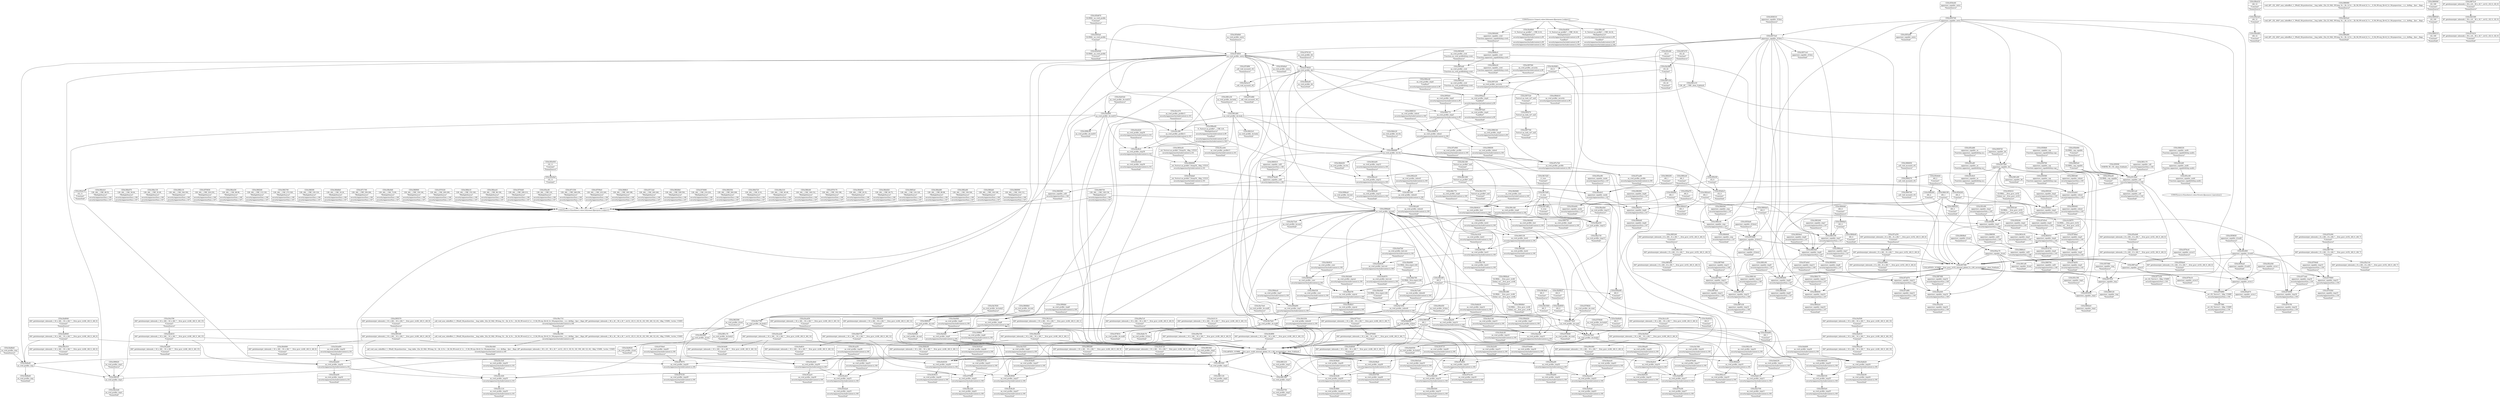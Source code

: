 digraph {
	CE0x3f66550 [shape=record,shape=Mrecord,label="{CE0x3f66550|i64_2|*Constant*|*SummSink*}"]
	CE0x3fba5b0 [shape=record,shape=Mrecord,label="{CE0x3fba5b0|aa_cred_profile:_tmp13|*SummSource*}"]
	CE0x3fa8330 [shape=record,shape=Mrecord,label="{CE0x3fa8330|aa_cred_profile:_tmp16|security/apparmor/include/context.h,100|*SummSink*}"]
	CE0x3fb14f0 [shape=record,shape=Mrecord,label="{CE0x3fb14f0|%struct.aa_profile*_null|*Constant*|*SummSource*}"]
	CE0x3fb2af0 [shape=record,shape=Mrecord,label="{CE0x3fb2af0|aa_cred_profile:_tobool1|security/apparmor/include/context.h,100|*SummSink*}"]
	CE0x3f5f240 [shape=record,shape=Mrecord,label="{CE0x3f5f240|apparmor_capable:_tmp2|security/apparmor/lsm.c,145|*SummSink*}"]
	CE0x3f7a670 [shape=record,shape=Mrecord,label="{CE0x3f7a670|apparmor_capable:_tmp13|security/apparmor/lsm.c,149}"]
	CE0x3f57010 [shape=record,shape=Mrecord,label="{CE0x3f57010|apparmor_capable:_tmp}"]
	CE0x3f9a480 [shape=record,shape=Mrecord,label="{CE0x3f9a480|i64_12|*Constant*|*SummSink*}"]
	CE0x3f5f160 [shape=record,shape=Mrecord,label="{CE0x3f5f160|apparmor_capable:_tmp2|security/apparmor/lsm.c,145|*SummSource*}"]
	CE0x3f81040 [shape=record,shape=Mrecord,label="{CE0x3f81040|aa_cred_profile:_tmp2}"]
	CE0x3f55bd0 [shape=record,shape=Mrecord,label="{CE0x3f55bd0|apparmor_capable:_if.then2|*SummSource*}"]
	CE0x3fafb20 [shape=record,shape=Mrecord,label="{CE0x3fafb20|aa_cred_profile:_tmp24|security/apparmor/include/context.h,100}"]
	CE0x3fbb530 [shape=record,shape=Mrecord,label="{CE0x3fbb530|aa_cred_profile:_conv|security/apparmor/include/context.h,100|*SummSink*}"]
	CE0x3f96750 [shape=record,shape=Mrecord,label="{CE0x3f96750|aa_cred_profile:_tmp6|security/apparmor/include/context.h,100|*SummSink*}"]
	CE0x3f7b7f0 [shape=record,shape=Mrecord,label="{CE0x3f7b7f0|apparmor_capable:_tmp16|security/apparmor/lsm.c,150|*SummSink*}"]
	CE0x3f98c90 [shape=record,shape=Mrecord,label="{CE0x3f98c90|aa_cred_profile:_do.end10|*SummSink*}"]
	CE0x3f86980 [shape=record,shape=Mrecord,label="{CE0x3f86980|void_(i8*,_i32,_i64)*_asm_sideeffect_1:_09ud2_0A.pushsection___bug_table,_22a_22_0A2:_09.long_1b_-_2b,_$_0:c_-_2b_0A_09.word_$_1:c_,_0_0A_09.org_2b+$_2:c_0A.popsection_,_i,i,i,_dirflag_,_fpsr_,_flags_|*SummSource*}"]
	CE0x3f842e0 [shape=record,shape=Mrecord,label="{CE0x3f842e0|apparmor_capable:_tmp10|security/apparmor/lsm.c,147|*SummSink*}"]
	CE0x3f87e30 [shape=record,shape=Mrecord,label="{CE0x3f87e30|apparmor_capable:_tmp12|security/apparmor/lsm.c,148|*SummSink*}"]
	CE0x3fb7b90 [shape=record,shape=Mrecord,label="{CE0x3fb7b90|i1_true|*Constant*}"]
	CE0x3fbd4d0 [shape=record,shape=Mrecord,label="{CE0x3fbd4d0|GLOBAL:_llvm.expect.i64|*Constant*|*SummSink*}"]
	CE0x3f6c010 [shape=record,shape=Mrecord,label="{CE0x3f6c010|i64*_getelementptr_inbounds_(_16_x_i64_,_16_x_i64_*___llvm_gcov_ctr46,_i64_0,_i64_0)|*Constant*|*SummSink*}"]
	CE0x3fc9c80 [shape=record,shape=Mrecord,label="{CE0x3fc9c80|aa_cred_profile:_tmp29|security/apparmor/include/context.h,100}"]
	CE0x3fa6110 [shape=record,shape=Mrecord,label="{CE0x3fa6110|aa_cred_profile:_tmp11|security/apparmor/include/context.h,100}"]
	CE0x3f7e900 [shape=record,shape=Mrecord,label="{CE0x3f7e900|aa_cred_profile:_profile|security/apparmor/include/context.h,100|*SummSource*}"]
	CE0x3f663d0 [shape=record,shape=Mrecord,label="{CE0x3f663d0|apparmor_capable:_tobool|security/apparmor/lsm.c,145|*SummSource*}"]
	CE0x3faf590 [shape=record,shape=Mrecord,label="{CE0x3faf590|i64*_getelementptr_inbounds_(_16_x_i64_,_16_x_i64_*___llvm_gcov_ctr46,_i64_0,_i64_10)|*Constant*|*SummSource*}"]
	CE0x3fb6c20 [shape=record,shape=Mrecord,label="{CE0x3fb6c20|aa_cred_profile:_lor.rhs|*SummSource*}"]
	CE0x3f6f3f0 [shape=record,shape=Mrecord,label="{CE0x3f6f3f0|128:_i64,_:_CRE_120,124_|*MultipleSource*|security/apparmor/lsm.c,146|security/apparmor/lsm.c,147}"]
	CE0x3f6d6b0 [shape=record,shape=Mrecord,label="{CE0x3f6d6b0|128:_i64,_:_CRE_16,24_|*MultipleSource*|security/apparmor/lsm.c,146|security/apparmor/lsm.c,147}"]
	CE0x3fcd3a0 [shape=record,shape=Mrecord,label="{CE0x3fcd3a0|aa_cred_profile:_tmp34|security/apparmor/include/context.h,101|*SummSink*}"]
	CE0x3fa8c70 [shape=record,shape=Mrecord,label="{CE0x3fa8c70|aa_cred_profile:_if.then|*SummSink*}"]
	CE0x3f83c90 [shape=record,shape=Mrecord,label="{CE0x3f83c90|apparmor_capable:_tmp9|security/apparmor/lsm.c,147|*SummSource*}"]
	CE0x3fb9f10 [shape=record,shape=Mrecord,label="{CE0x3fb9f10|aa_cred_profile:_conv|security/apparmor/include/context.h,100|*SummSource*}"]
	CE0x3f7b140 [shape=record,shape=Mrecord,label="{CE0x3f7b140|aa_cred_profile:_tmp18|security/apparmor/include/context.h,100|*SummSink*}"]
	CE0x3f7f150 [shape=record,shape=Mrecord,label="{CE0x3f7f150|aa_cred_profile:_tmp20|security/apparmor/include/context.h,100|*SummSink*}"]
	CE0x3f7a6e0 [shape=record,shape=Mrecord,label="{CE0x3f7a6e0|apparmor_capable:_tmp13|security/apparmor/lsm.c,149|*SummSource*}"]
	CE0x3f81e30 [shape=record,shape=Mrecord,label="{CE0x3f81e30|aa_cred_profile:_do.body|*SummSource*}"]
	CE0x3fa74e0 [shape=record,shape=Mrecord,label="{CE0x3fa74e0|aa_cred_profile:_do.end8}"]
	CE0x3f61af0 [shape=record,shape=Mrecord,label="{CE0x3f61af0|apparmor_capable:_if.end|*SummSink*}"]
	CE0x3fb3580 [shape=record,shape=Mrecord,label="{CE0x3fb3580|i64_5|*Constant*}"]
	CE0x3f83260 [shape=record,shape=Mrecord,label="{CE0x3f83260|apparmor_capable:_tmp7|security/apparmor/lsm.c,147|*SummSource*}"]
	CE0x3f7d5e0 [shape=record,shape=Mrecord,label="{CE0x3f7d5e0|apparmor_capable:_tmp4|security/apparmor/lsm.c,145|*SummSource*}"]
	CE0x3f5ba40 [shape=record,shape=Mrecord,label="{CE0x3f5ba40|GLOBAL:_cap_capable|*Constant*|*SummSink*}"]
	CE0x3f79460 [shape=record,shape=Mrecord,label="{CE0x3f79460|apparmor_capable:_tmp15|security/apparmor/lsm.c,150}"]
	CE0x3f808b0 [shape=record,shape=Mrecord,label="{CE0x3f808b0|GLOBAL:___llvm_gcov_ctr46|Global_var:__llvm_gcov_ctr46|*SummSink*}"]
	CE0x3fa8ad0 [shape=record,shape=Mrecord,label="{CE0x3fa8ad0|aa_cred_profile:_tmp}"]
	CE0x3f5a0d0 [shape=record,shape=Mrecord,label="{CE0x3f5a0d0|i64*_getelementptr_inbounds_(_8_x_i64_,_8_x_i64_*___llvm_gcov_ctr52,_i64_0,_i64_0)|*Constant*|*SummSource*}"]
	CE0x3f62be0 [shape=record,shape=Mrecord,label="{CE0x3f62be0|aa_cred_profile:_tmp10|security/apparmor/include/context.h,100}"]
	CE0x3f810b0 [shape=record,shape=Mrecord,label="{CE0x3f810b0|aa_cred_profile:_tmp2|*SummSource*}"]
	CE0x3fb24c0 [shape=record,shape=Mrecord,label="{CE0x3fb24c0|i64*_getelementptr_inbounds_(_16_x_i64_,_16_x_i64_*___llvm_gcov_ctr46,_i64_0,_i64_1)|*Constant*|*SummSource*}"]
	CE0x3fc8410 [shape=record,shape=Mrecord,label="{CE0x3fc8410|aa_cred_profile:_tmp26|security/apparmor/include/context.h,100|*SummSink*}"]
	CE0x3f65ad0 [shape=record,shape=Mrecord,label="{CE0x3f65ad0|aa_cred_profile:_cred|Function::aa_cred_profile&Arg::cred::}"]
	"CONST[source:0(mediator),value:0(static)][purpose:{operation}]"
	CE0x3e24870 [shape=record,shape=Mrecord,label="{CE0x3e24870|GLOBAL:___llvm_gcov_ctr52|Global_var:__llvm_gcov_ctr52|*SummSink*}"]
	CE0x3f5eb00 [shape=record,shape=Mrecord,label="{CE0x3f5eb00|apparmor_capable:_mode|security/apparmor/lsm.c,147|*SummSink*}"]
	CE0x3f81d60 [shape=record,shape=Mrecord,label="{CE0x3f81d60|aa_cred_profile:_do.body}"]
	CE0x3f9be60 [shape=record,shape=Mrecord,label="{CE0x3f9be60|0:_%struct.aa_profile*,_:_CRE_0,8_|*MultipleSource*|security/apparmor/include/context.h,99|*LoadInst*|security/apparmor/include/context.h,99|security/apparmor/include/context.h,100}"]
	CE0x3f9aaf0 [shape=record,shape=Mrecord,label="{CE0x3f9aaf0|aa_cred_profile:_tmp22|security/apparmor/include/context.h,100|*SummSource*}"]
	CE0x3f71700 [shape=record,shape=Mrecord,label="{CE0x3f71700|128:_i64,_:_CRE_256,264_|*MultipleSource*|security/apparmor/lsm.c,146|security/apparmor/lsm.c,147}"]
	CE0x3fb9db0 [shape=record,shape=Mrecord,label="{CE0x3fb9db0|aa_cred_profile:_conv|security/apparmor/include/context.h,100}"]
	CE0x3f7e7b0 [shape=record,shape=Mrecord,label="{CE0x3f7e7b0|aa_cred_profile:_profile|security/apparmor/include/context.h,100}"]
	CE0x3f84170 [shape=record,shape=Mrecord,label="{CE0x3f84170|apparmor_capable:_tmp10|security/apparmor/lsm.c,147|*SummSource*}"]
	CE0x3fb9480 [shape=record,shape=Mrecord,label="{CE0x3fb9480|aa_cred_profile:_lnot|security/apparmor/include/context.h,100|*SummSource*}"]
	CE0x3fa66d0 [shape=record,shape=Mrecord,label="{CE0x3fa66d0|i64_5|*Constant*|*SummSink*}"]
	CE0x3f848a0 [shape=record,shape=Mrecord,label="{CE0x3f848a0|i64_4|*Constant*}"]
	CE0x3f5dda0 [shape=record,shape=Mrecord,label="{CE0x3f5dda0|_ret_%struct.aa_profile*_%tmp34,_!dbg_!15510|security/apparmor/include/context.h,101|*SummSink*}"]
	CE0x3f5a2c0 [shape=record,shape=Mrecord,label="{CE0x3f5a2c0|apparmor_capable:_error.1}"]
	CE0x3fc8720 [shape=record,shape=Mrecord,label="{CE0x3fc8720|i64*_getelementptr_inbounds_(_16_x_i64_,_16_x_i64_*___llvm_gcov_ctr46,_i64_0,_i64_13)|*Constant*|*SummSink*}"]
	CE0x3f7b860 [shape=record,shape=Mrecord,label="{CE0x3f7b860|_ret_i32_%error.1,_!dbg_!15489|security/apparmor/lsm.c,150}"]
	CE0x3fb0220 [shape=record,shape=Mrecord,label="{CE0x3fb0220|aa_cred_profile:_tmp25|security/apparmor/include/context.h,100|*SummSource*}"]
	CE0x3f59830 [shape=record,shape=Mrecord,label="{CE0x3f59830|apparmor_capable:_if.end4|*SummSource*}"]
	CE0x3fa0970 [shape=record,shape=Mrecord,label="{CE0x3fa0970|aa_cred_profile:_lnot.ext|security/apparmor/include/context.h,100|*SummSink*}"]
	CE0x3fa78f0 [shape=record,shape=Mrecord,label="{CE0x3fa78f0|aa_cred_profile:_tmp16|security/apparmor/include/context.h,100|*SummSource*}"]
	CE0x3f7b990 [shape=record,shape=Mrecord,label="{CE0x3f7b990|apparmor_capable:_tmp16|security/apparmor/lsm.c,150}"]
	CE0x3fc9a90 [shape=record,shape=Mrecord,label="{CE0x3fc9a90|i64*_getelementptr_inbounds_(_16_x_i64_,_16_x_i64_*___llvm_gcov_ctr46,_i64_0,_i64_14)|*Constant*|*SummSink*}"]
	CE0x3f5c8c0 [shape=record,shape=Mrecord,label="{CE0x3f5c8c0|apparmor_capable:_ns|Function::apparmor_capable&Arg::ns::|*SummSink*}"]
	CE0x3f88140 [shape=record,shape=Mrecord,label="{CE0x3f88140|apparmor_capable:_tmp12|security/apparmor/lsm.c,148|*SummSource*}"]
	CE0x3f9f420 [shape=record,shape=Mrecord,label="{CE0x3f9f420|aa_cred_profile:_tmp1|*SummSource*}"]
	CE0x3fa17f0 [shape=record,shape=Mrecord,label="{CE0x3fa17f0|aa_cred_profile:_lnot3|security/apparmor/include/context.h,100|*SummSink*}"]
	CE0x3f7be40 [shape=record,shape=Mrecord,label="{CE0x3f7be40|apparmor_capable:_call1|security/apparmor/lsm.c,146}"]
	CE0x3f79f80 [shape=record,shape=Mrecord,label="{CE0x3f79f80|i64*_getelementptr_inbounds_(_8_x_i64_,_8_x_i64_*___llvm_gcov_ctr52,_i64_0,_i64_6)|*Constant*|*SummSink*}"]
	CE0x3fbc8d0 [shape=record,shape=Mrecord,label="{CE0x3fbc8d0|_call_void_asm_sideeffect_1:_09ud2_0A.pushsection___bug_table,_22a_22_0A2:_09.long_1b_-_2b,_$_0:c_-_2b_0A_09.word_$_1:c_,_0_0A_09.org_2b+$_2:c_0A.popsection_,_i,i,i,_dirflag_,_fpsr_,_flags_(i8*_getelementptr_inbounds_(_36_x_i8_,_36_x_i8_*_.str12,_i32_0,_i32_0),_i32_100,_i64_12)_#2,_!dbg_!15490,_!srcloc_!15493|security/apparmor/include/context.h,100|*SummSink*}"]
	CE0x3f87ea0 [shape=record,shape=Mrecord,label="{CE0x3f87ea0|apparmor_capable:_error.0}"]
	CE0x3f66190 [shape=record,shape=Mrecord,label="{CE0x3f66190|i64_1|*Constant*}"]
	CE0x3f122e0 [shape=record,shape=Mrecord,label="{CE0x3f122e0|apparmor_capable:_call|security/apparmor/lsm.c,144}"]
	CE0x3fa3700 [shape=record,shape=Mrecord,label="{CE0x3fa3700|aa_cred_profile:_tmp11|security/apparmor/include/context.h,100|*SummSink*}"]
	CE0x3f836e0 [shape=record,shape=Mrecord,label="{CE0x3f836e0|apparmor_capable:_tmp8|security/apparmor/lsm.c,147|*SummSource*}"]
	CE0x3f66000 [shape=record,shape=Mrecord,label="{CE0x3f66000|_ret_%struct.aa_profile*_%tmp34,_!dbg_!15510|security/apparmor/include/context.h,101}"]
	CE0x3fa7d50 [shape=record,shape=Mrecord,label="{CE0x3fa7d50|aa_cred_profile:_tobool4|security/apparmor/include/context.h,100}"]
	CE0x3f77e30 [shape=record,shape=Mrecord,label="{CE0x3f77e30|_ret_i32_%error.1,_!dbg_!15489|security/apparmor/lsm.c,150|*SummSource*}"]
	CE0x3f9aa80 [shape=record,shape=Mrecord,label="{CE0x3f9aa80|aa_cred_profile:_tmp22|security/apparmor/include/context.h,100}"]
	CE0x3fba730 [shape=record,shape=Mrecord,label="{CE0x3fba730|aa_cred_profile:_tmp13|*SummSink*}"]
	CE0x3f9dea0 [shape=record,shape=Mrecord,label="{CE0x3f9dea0|aa_cred_profile:_tmp7|security/apparmor/include/context.h,100|*SummSource*}"]
	CE0x3f60410 [shape=record,shape=Mrecord,label="{CE0x3f60410|apparmor_capable:_call1|security/apparmor/lsm.c,146|*SummSource*}"]
	CE0x3f96160 [shape=record,shape=Mrecord,label="{CE0x3f96160|aa_cred_profile:_tmp5|security/apparmor/include/context.h,99|*SummSink*}"]
	CE0x3f9b280 [shape=record,shape=Mrecord,label="{CE0x3f9b280|i64_2|*Constant*}"]
	CE0x3f5f410 [shape=record,shape=Mrecord,label="{CE0x3f5f410|GLOBAL:___llvm_gcov_ctr52|Global_var:__llvm_gcov_ctr52|*SummSource*}"]
	CE0x3fa73e0 [shape=record,shape=Mrecord,label="{CE0x3fa73e0|aa_cred_profile:_lor.end|*SummSink*}"]
	CE0x3f79ce0 [shape=record,shape=Mrecord,label="{CE0x3f79ce0|apparmor_capable:_error.0|*SummSource*}"]
	CE0x3f98470 [shape=record,shape=Mrecord,label="{CE0x3f98470|aa_cred_profile:_tobool|security/apparmor/include/context.h,100}"]
	CE0x3f5d420 [shape=record,shape=Mrecord,label="{CE0x3f5d420|i64_2|*Constant*|*SummSource*}"]
	CE0x3f5d670 [shape=record,shape=Mrecord,label="{CE0x3f5d670|GLOBAL:_aa_cred_profile|*Constant*|*SummSource*}"]
	CE0x3f6e9d0 [shape=record,shape=Mrecord,label="{CE0x3f6e9d0|128:_i64,_:_CRE_72,80_|*MultipleSource*|security/apparmor/lsm.c,146|security/apparmor/lsm.c,147}"]
	CE0x3f6f900 [shape=record,shape=Mrecord,label="{CE0x3f6f900|128:_i64,_:_CRE_136,144_|*MultipleSource*|security/apparmor/lsm.c,146|security/apparmor/lsm.c,147}"]
	CE0x3f80210 [shape=record,shape=Mrecord,label="{CE0x3f80210|i32_100|*Constant*|*SummSink*}"]
	CE0x3fc8940 [shape=record,shape=Mrecord,label="{CE0x3fc8940|aa_cred_profile:_tmp27|security/apparmor/include/context.h,100}"]
	CE0x3f5c660 [shape=record,shape=Mrecord,label="{CE0x3f5c660|apparmor_capable:_if.end4}"]
	CE0x3fb5580 [shape=record,shape=Mrecord,label="{CE0x3fb5580|i8*_getelementptr_inbounds_(_36_x_i8_,_36_x_i8_*_.str12,_i32_0,_i32_0)|*Constant*}"]
	CE0x3f5a250 [shape=record,shape=Mrecord,label="{CE0x3f5a250|apparmor_capable:_tmp14|security/apparmor/lsm.c,149|*SummSink*}"]
	CE0x3f68220 [shape=record,shape=Mrecord,label="{CE0x3f68220|apparmor_capable:_audit|Function::apparmor_capable&Arg::audit::|*SummSource*}"]
	CE0x3f9f180 [shape=record,shape=Mrecord,label="{CE0x3f9f180|i64_1|*Constant*}"]
	CE0x3fcbd20 [shape=record,shape=Mrecord,label="{CE0x3fcbd20|aa_cred_profile:_tmp32|security/apparmor/include/context.h,101}"]
	CE0x3f65e20 [shape=record,shape=Mrecord,label="{CE0x3f65e20|_ret_%struct.aa_profile*_%tmp34,_!dbg_!15510|security/apparmor/include/context.h,101|*SummSource*}"]
	CE0x3f61c70 [shape=record,shape=Mrecord,label="{CE0x3f61c70|apparmor_capable:_call|security/apparmor/lsm.c,144|*SummSource*}"]
	CE0x3f5ee90 [shape=record,shape=Mrecord,label="{CE0x3f5ee90|apparmor_capable:_mode|security/apparmor/lsm.c,147|*SummSource*}"]
	CE0x3f55a00 [shape=record,shape=Mrecord,label="{CE0x3f55a00|apparmor_capable:_entry|*SummSink*}"]
	CE0x3f885f0 [shape=record,shape=Mrecord,label="{CE0x3f885f0|apparmor_capable:_call3|security/apparmor/lsm.c,148|*SummSource*}"]
	CE0x3fb52e0 [shape=record,shape=Mrecord,label="{CE0x3fb52e0|void_(i8*,_i32,_i64)*_asm_sideeffect_1:_09ud2_0A.pushsection___bug_table,_22a_22_0A2:_09.long_1b_-_2b,_$_0:c_-_2b_0A_09.word_$_1:c_,_0_0A_09.org_2b+$_2:c_0A.popsection_,_i,i,i,_dirflag_,_fpsr_,_flags_}"]
	CE0x3fb4060 [shape=record,shape=Mrecord,label="{CE0x3fb4060|i64*_getelementptr_inbounds_(_16_x_i64_,_16_x_i64_*___llvm_gcov_ctr46,_i64_0,_i64_8)|*Constant*|*SummSink*}"]
	CE0x3f571e0 [shape=record,shape=Mrecord,label="{CE0x3f571e0|apparmor_capable:_if.then|*SummSink*}"]
	CE0x3fccb70 [shape=record,shape=Mrecord,label="{CE0x3fccb70|aa_cred_profile:_profile11|security/apparmor/include/context.h,101|*SummSource*}"]
	CE0x3f55740 [shape=record,shape=Mrecord,label="{CE0x3f55740|apparmor_capable:_entry}"]
	CE0x3f81360 [shape=record,shape=Mrecord,label="{CE0x3f81360|aa_cred_profile:_tmp3}"]
	CE0x3f5cc60 [shape=record,shape=Mrecord,label="{CE0x3f5cc60|apparmor_capable:_audit|Function::apparmor_capable&Arg::audit::|*SummSink*}"]
	CE0x3fb75f0 [shape=record,shape=Mrecord,label="{CE0x3fb75f0|aa_cred_profile:_lnot3|security/apparmor/include/context.h,100}"]
	CE0x3f9f1f0 [shape=record,shape=Mrecord,label="{CE0x3f9f1f0|aa_cred_profile:_tmp1}"]
	CE0x3f83190 [shape=record,shape=Mrecord,label="{CE0x3f83190|apparmor_capable:_tmp7|security/apparmor/lsm.c,147}"]
	CE0x3f88450 [shape=record,shape=Mrecord,label="{CE0x3f88450|i64*_getelementptr_inbounds_(_8_x_i64_,_8_x_i64_*___llvm_gcov_ctr52,_i64_0,_i64_6)|*Constant*}"]
	CE0x3fc96a0 [shape=record,shape=Mrecord,label="{CE0x3fc96a0|aa_cred_profile:_tmp28|security/apparmor/include/context.h,100}"]
	CE0x3f70320 [shape=record,shape=Mrecord,label="{CE0x3f70320|128:_i64,_:_CRE_200,208_|*MultipleSource*|security/apparmor/lsm.c,146|security/apparmor/lsm.c,147}"]
	CE0x3fa90f0 [shape=record,shape=Mrecord,label="{CE0x3fa90f0|aa_cred_profile:_do.end10}"]
	CE0x3f5cfd0 [shape=record,shape=Mrecord,label="{CE0x3f5cfd0|i32_0|*Constant*|*SummSource*}"]
	CE0x3f6fe10 [shape=record,shape=Mrecord,label="{CE0x3f6fe10|128:_i64,_:_CRE_152,160_|*MultipleSource*|security/apparmor/lsm.c,146|security/apparmor/lsm.c,147}"]
	CE0x3fbc220 [shape=record,shape=Mrecord,label="{CE0x3fbc220|aa_cred_profile:_tmp21|security/apparmor/include/context.h,100|*SummSink*}"]
	CE0x3f84dc0 [shape=record,shape=Mrecord,label="{CE0x3f84dc0|i64_3|*Constant*|*SummSink*}"]
	CE0x3f58720 [shape=record,shape=Mrecord,label="{CE0x3f58720|apparmor_capable:_bb|*SummSource*}"]
	CE0x3f81120 [shape=record,shape=Mrecord,label="{CE0x3f81120|aa_cred_profile:_tmp2|*SummSink*}"]
	CE0x3f7df90 [shape=record,shape=Mrecord,label="{CE0x3f7df90|_call_void_mcount()_#2|*SummSource*}"]
	CE0x3f80020 [shape=record,shape=Mrecord,label="{CE0x3f80020|i32_100|*Constant*}"]
	CE0x3f63ea0 [shape=record,shape=Mrecord,label="{CE0x3f63ea0|apparmor_capable:_tmp5|security/apparmor/lsm.c,145}"]
	CE0x3f76f40 [shape=record,shape=Mrecord,label="{CE0x3f76f40|i64*_getelementptr_inbounds_(_16_x_i64_,_16_x_i64_*___llvm_gcov_ctr46,_i64_0,_i64_7)|*Constant*}"]
	CE0x3fb43a0 [shape=record,shape=Mrecord,label="{CE0x3fb43a0|aa_cred_profile:_tmp19|security/apparmor/include/context.h,100|*SummSource*}"]
	CE0x3f94c40 [shape=record,shape=Mrecord,label="{CE0x3f94c40|aa_cred_profile:_tmp4|*LoadInst*|security/apparmor/include/context.h,99|*SummSource*}"]
	CE0x3f84ea0 [shape=record,shape=Mrecord,label="{CE0x3f84ea0|apparmor_capable:_tmp7|security/apparmor/lsm.c,147|*SummSink*}"]
	CE0x3f76a40 [shape=record,shape=Mrecord,label="{CE0x3f76a40|aa_cred_profile:_tmp17|security/apparmor/include/context.h,100|*SummSource*}"]
	"CONST[source:1(input),value:2(dynamic)][purpose:{subject}]"
	CE0x3f780d0 [shape=record,shape=Mrecord,label="{CE0x3f780d0|aa_cred_profile:_do.body6|*SummSource*}"]
	CE0x3fa68c0 [shape=record,shape=Mrecord,label="{CE0x3fa68c0|i64_6|*Constant*|*SummSource*}"]
	CE0x3f7d730 [shape=record,shape=Mrecord,label="{CE0x3f7d730|apparmor_capable:_tmp4|security/apparmor/lsm.c,145|*SummSink*}"]
	CE0x3f6eee0 [shape=record,shape=Mrecord,label="{CE0x3f6eee0|128:_i64,_:_CRE_96,104_|*MultipleSource*|security/apparmor/lsm.c,146|security/apparmor/lsm.c,147}"]
	CE0x3f5f1d0 [shape=record,shape=Mrecord,label="{CE0x3f5f1d0|GLOBAL:___llvm_gcov_ctr52|Global_var:__llvm_gcov_ctr52}"]
	CE0x3fb08d0 [shape=record,shape=Mrecord,label="{CE0x3fb08d0|i64*_getelementptr_inbounds_(_16_x_i64_,_16_x_i64_*___llvm_gcov_ctr46,_i64_0,_i64_12)|*Constant*|*SummSource*}"]
	CE0x3f704d0 [shape=record,shape=Mrecord,label="{CE0x3f704d0|128:_i64,_:_CRE_208,212_|*MultipleSource*|security/apparmor/lsm.c,146|security/apparmor/lsm.c,147}"]
	CE0x3fcc110 [shape=record,shape=Mrecord,label="{CE0x3fcc110|aa_cred_profile:_tmp33|security/apparmor/include/context.h,101|*SummSink*}"]
	CE0x3f62cc0 [shape=record,shape=Mrecord,label="{CE0x3f62cc0|aa_cred_profile:_tmp10|security/apparmor/include/context.h,100|*SummSink*}"]
	CE0x3fa6850 [shape=record,shape=Mrecord,label="{CE0x3fa6850|i64_6|*Constant*}"]
	CE0x3f76c00 [shape=record,shape=Mrecord,label="{CE0x3f76c00|aa_cred_profile:_tmp17|security/apparmor/include/context.h,100|*SummSink*}"]
	CE0x3f65b90 [shape=record,shape=Mrecord,label="{CE0x3f65b90|aa_cred_profile:_cred|Function::aa_cred_profile&Arg::cred::|*SummSource*}"]
	CE0x3f5ecf0 [shape=record,shape=Mrecord,label="{CE0x3f5ecf0|128:_i64,_:_CRE_0,8_|*MultipleSource*|security/apparmor/lsm.c,146|security/apparmor/lsm.c,147}"]
	CE0x3f71550 [shape=record,shape=Mrecord,label="{CE0x3f71550|128:_i64,_:_CRE_248,256_|*MultipleSource*|security/apparmor/lsm.c,146|security/apparmor/lsm.c,147}"]
	CE0x3fcc420 [shape=record,shape=Mrecord,label="{CE0x3fcc420|aa_cred_profile:_tmp33|security/apparmor/include/context.h,101}"]
	CE0x3f5e9a0 [shape=record,shape=Mrecord,label="{CE0x3f5e9a0|i32_11|*Constant*}"]
	CE0x3f84c40 [shape=record,shape=Mrecord,label="{CE0x3f84c40|apparmor_capable:_cmp|security/apparmor/lsm.c,147}"]
	CE0x3fa8840 [shape=record,shape=Mrecord,label="{CE0x3fa8840|i64*_getelementptr_inbounds_(_16_x_i64_,_16_x_i64_*___llvm_gcov_ctr46,_i64_0,_i64_0)|*Constant*}"]
	CE0x3fcafc0 [shape=record,shape=Mrecord,label="{CE0x3fcafc0|aa_cred_profile:_tmp31|security/apparmor/include/context.h,100}"]
	CE0x3f86d80 [shape=record,shape=Mrecord,label="{CE0x3f86d80|void_(i8*,_i32,_i64)*_asm_sideeffect_1:_09ud2_0A.pushsection___bug_table,_22a_22_0A2:_09.long_1b_-_2b,_$_0:c_-_2b_0A_09.word_$_1:c_,_0_0A_09.org_2b+$_2:c_0A.popsection_,_i,i,i,_dirflag_,_fpsr_,_flags_|*SummSink*}"]
	CE0x3f709e0 [shape=record,shape=Mrecord,label="{CE0x3f709e0|128:_i64,_:_CRE_232,240_|*MultipleSource*|security/apparmor/lsm.c,146|security/apparmor/lsm.c,147}"]
	CE0x3f9ebb0 [shape=record,shape=Mrecord,label="{CE0x3f9ebb0|aa_cred_profile:_tmp8|security/apparmor/include/context.h,100}"]
	CE0x3f60bc0 [shape=record,shape=Mrecord,label="{CE0x3f60bc0|apparmor_capable:_cred|Function::apparmor_capable&Arg::cred::}"]
	CE0x3fa0630 [shape=record,shape=Mrecord,label="{CE0x3fa0630|aa_cred_profile:_lnot.ext|security/apparmor/include/context.h,100}"]
	CE0x3f5a7e0 [shape=record,shape=Mrecord,label="{CE0x3f5a7e0|i64*_getelementptr_inbounds_(_8_x_i64_,_8_x_i64_*___llvm_gcov_ctr52,_i64_0,_i64_7)|*Constant*|*SummSink*}"]
	CE0x3fc9f60 [shape=record,shape=Mrecord,label="{CE0x3fc9f60|aa_cred_profile:_tmp29|security/apparmor/include/context.h,100|*SummSink*}"]
	CE0x3f5fc90 [shape=record,shape=Mrecord,label="{CE0x3f5fc90|i32_0|*Constant*}"]
	CE0x3f6ffc0 [shape=record,shape=Mrecord,label="{CE0x3f6ffc0|128:_i64,_:_CRE_160,188_|*MultipleSource*|security/apparmor/lsm.c,146|security/apparmor/lsm.c,147}"]
	CE0x3fb6d30 [shape=record,shape=Mrecord,label="{CE0x3fb6d30|aa_cred_profile:_lor.rhs|*SummSink*}"]
	CE0x3fb5b40 [shape=record,shape=Mrecord,label="{CE0x3fb5b40|aa_cred_profile:_tmp12|security/apparmor/include/context.h,100|*SummSink*}"]
	CE0x3fa8940 [shape=record,shape=Mrecord,label="{CE0x3fa8940|i64*_getelementptr_inbounds_(_16_x_i64_,_16_x_i64_*___llvm_gcov_ctr46,_i64_0,_i64_0)|*Constant*|*SummSource*}"]
	CE0x3f63e30 [shape=record,shape=Mrecord,label="{CE0x3f63e30|apparmor_capable:_tmp3|security/apparmor/lsm.c,145|*SummSink*}"]
	CE0x3f549c0 [shape=record,shape=Mrecord,label="{CE0x3f549c0|apparmor_capable:_if.then2|*SummSink*}"]
	CE0x3fa91b0 [shape=record,shape=Mrecord,label="{CE0x3fa91b0|aa_cred_profile:_do.end10|*SummSource*}"]
	CE0x3f98dd0 [shape=record,shape=Mrecord,label="{CE0x3f98dd0|aa_cred_profile:_lor.end}"]
	CE0x3f80280 [shape=record,shape=Mrecord,label="{CE0x3f80280|i64*_getelementptr_inbounds_(_16_x_i64_,_16_x_i64_*___llvm_gcov_ctr46,_i64_0,_i64_9)|*Constant*|*SummSink*}"]
	CE0x3fa75e0 [shape=record,shape=Mrecord,label="{CE0x3fa75e0|aa_cred_profile:_do.end8|*SummSource*}"]
	CE0x3fb4280 [shape=record,shape=Mrecord,label="{CE0x3fb4280|aa_cred_profile:_tmp19|security/apparmor/include/context.h,100}"]
	CE0x3f54e40 [shape=record,shape=Mrecord,label="{CE0x3f54e40|apparmor_capable:_entry|*SummSource*}"]
	CE0x3f81210 [shape=record,shape=Mrecord,label="{CE0x3f81210|aa_cred_profile:_tmp3|*SummSource*}"]
	CE0x3fb6b80 [shape=record,shape=Mrecord,label="{CE0x3fb6b80|aa_cred_profile:_lor.rhs}"]
	CE0x3fa46b0 [shape=record,shape=Mrecord,label="{CE0x3fa46b0|0:_%struct.aa_profile*,_:_CRE_8,16_|*MultipleSource*|security/apparmor/include/context.h,99|*LoadInst*|security/apparmor/include/context.h,99|security/apparmor/include/context.h,100}"]
	CE0x3f98ea0 [shape=record,shape=Mrecord,label="{CE0x3f98ea0|aa_cred_profile:_lor.end|*SummSource*}"]
	CE0x3f5d9a0 [shape=record,shape=Mrecord,label="{CE0x3f5d9a0|aa_cred_profile:_entry|*SummSink*}"]
	CE0x3f9a700 [shape=record,shape=Mrecord,label="{CE0x3f9a700|i64*_getelementptr_inbounds_(_16_x_i64_,_16_x_i64_*___llvm_gcov_ctr46,_i64_0,_i64_9)|*Constant*}"]
	CE0x3f55950 [shape=record,shape=Mrecord,label="{CE0x3f55950|apparmor_capable:_tmp1}"]
	CE0x3fa7ed0 [shape=record,shape=Mrecord,label="{CE0x3fa7ed0|aa_cred_profile:_tobool4|security/apparmor/include/context.h,100|*SummSource*}"]
	CE0x3fa3f80 [shape=record,shape=Mrecord,label="{CE0x3fa3f80|i32_22|*Constant*}"]
	CE0x3f713a0 [shape=record,shape=Mrecord,label="{CE0x3f713a0|128:_i64,_:_CRE_240,248_|*MultipleSource*|security/apparmor/lsm.c,146|security/apparmor/lsm.c,147}"]
	CE0x3fcc5e0 [shape=record,shape=Mrecord,label="{CE0x3fcc5e0|aa_cred_profile:_tmp33|security/apparmor/include/context.h,101|*SummSource*}"]
	CE0x3f5c190 [shape=record,shape=Mrecord,label="{CE0x3f5c190|apparmor_capable:_tmp1|*SummSource*}"]
	CE0x3f60d40 [shape=record,shape=Mrecord,label="{CE0x3f60d40|apparmor_capable:_cred|Function::apparmor_capable&Arg::cred::|*SummSource*}"]
	CE0x3fcaac0 [shape=record,shape=Mrecord,label="{CE0x3fcaac0|aa_cred_profile:_tmp30|security/apparmor/include/context.h,100|*SummSink*}"]
	CE0x3f652f0 [shape=record,shape=Mrecord,label="{CE0x3f652f0|aa_cred_profile:_lnot2|security/apparmor/include/context.h,100|*SummSink*}"]
	CE0x3f5fde0 [shape=record,shape=Mrecord,label="{CE0x3f5fde0|apparmor_capable:_tmp2|security/apparmor/lsm.c,145}"]
	CE0x3fbc590 [shape=record,shape=Mrecord,label="{CE0x3fbc590|_call_void_asm_sideeffect_1:_09ud2_0A.pushsection___bug_table,_22a_22_0A2:_09.long_1b_-_2b,_$_0:c_-_2b_0A_09.word_$_1:c_,_0_0A_09.org_2b+$_2:c_0A.popsection_,_i,i,i,_dirflag_,_fpsr_,_flags_(i8*_getelementptr_inbounds_(_36_x_i8_,_36_x_i8_*_.str12,_i32_0,_i32_0),_i32_100,_i64_12)_#2,_!dbg_!15490,_!srcloc_!15493|security/apparmor/include/context.h,100}"]
	CE0x3f87790 [shape=record,shape=Mrecord,label="{CE0x3f87790|i64*_getelementptr_inbounds_(_8_x_i64_,_8_x_i64_*___llvm_gcov_ctr52,_i64_0,_i64_7)|*Constant*}"]
	CE0x3f5cbf0 [shape=record,shape=Mrecord,label="{CE0x3f5cbf0|apparmor_capable:_audit|Function::apparmor_capable&Arg::audit::}"]
	CE0x3f7ea80 [shape=record,shape=Mrecord,label="{CE0x3f7ea80|aa_cred_profile:_profile|security/apparmor/include/context.h,100|*SummSink*}"]
	CE0x3f7f070 [shape=record,shape=Mrecord,label="{CE0x3f7f070|aa_cred_profile:_tmp20|security/apparmor/include/context.h,100}"]
	CE0x3fa5a10 [shape=record,shape=Mrecord,label="{CE0x3fa5a10|_call_void_mcount()_#2}"]
	CE0x3fc83a0 [shape=record,shape=Mrecord,label="{CE0x3fc83a0|aa_cred_profile:_tmp26|security/apparmor/include/context.h,100|*SummSource*}"]
	CE0x3f85240 [shape=record,shape=Mrecord,label="{CE0x3f85240|i64*_getelementptr_inbounds_(_8_x_i64_,_8_x_i64_*___llvm_gcov_ctr52,_i64_0,_i64_5)|*Constant*|*SummSource*}"]
	CE0x3f58310 [shape=record,shape=Mrecord,label="{CE0x3f58310|apparmor_capable:_if.then|*SummSource*}"]
	CE0x3f9a7c0 [shape=record,shape=Mrecord,label="{CE0x3f9a7c0|i64*_getelementptr_inbounds_(_16_x_i64_,_16_x_i64_*___llvm_gcov_ctr46,_i64_0,_i64_9)|*Constant*|*SummSource*}"]
	CE0x3fc8f90 [shape=record,shape=Mrecord,label="{CE0x3fc8f90|i64*_getelementptr_inbounds_(_16_x_i64_,_16_x_i64_*___llvm_gcov_ctr46,_i64_0,_i64_13)|*Constant*}"]
	CE0x3f828b0 [shape=record,shape=Mrecord,label="{CE0x3f828b0|128:_i64,_:_CRE_528,536_|*MultipleSource*|security/apparmor/lsm.c,146|security/apparmor/lsm.c,147}"]
	CE0x3f5b900 [shape=record,shape=Mrecord,label="{CE0x3f5b900|GLOBAL:_cap_capable|*Constant*|*SummSource*}"]
	CE0x3f5d840 [shape=record,shape=Mrecord,label="{CE0x3f5d840|aa_cred_profile:_entry|*SummSource*}"]
	CE0x3f7b5b0 [shape=record,shape=Mrecord,label="{CE0x3f7b5b0|apparmor_capable:_tmp15|security/apparmor/lsm.c,150|*SummSink*}"]
	CE0x3fb9410 [shape=record,shape=Mrecord,label="{CE0x3fb9410|aa_cred_profile:_lnot|security/apparmor/include/context.h,100}"]
	CE0x3f9a3a0 [shape=record,shape=Mrecord,label="{CE0x3f9a3a0|i64_12|*Constant*}"]
	CE0x3f84640 [shape=record,shape=Mrecord,label="{CE0x3f84640|apparmor_capable:_cmp|security/apparmor/lsm.c,147|*SummSink*}"]
	CE0x3f57080 [shape=record,shape=Mrecord,label="{CE0x3f57080|apparmor_capable:_tmp|*SummSource*}"]
	CE0x3f80090 [shape=record,shape=Mrecord,label="{CE0x3f80090|i32_100|*Constant*|*SummSource*}"]
	CE0x3f97e50 [shape=record,shape=Mrecord,label="{CE0x3f97e50|aa_cred_profile:_security|security/apparmor/include/context.h,99}"]
	CE0x3f5d0c0 [shape=record,shape=Mrecord,label="{CE0x3f5d0c0|i32_0|*Constant*|*SummSink*}"]
	CE0x3fafc00 [shape=record,shape=Mrecord,label="{CE0x3fafc00|aa_cred_profile:_tmp24|security/apparmor/include/context.h,100|*SummSink*}"]
	CE0x3fc8a60 [shape=record,shape=Mrecord,label="{CE0x3fc8a60|aa_cred_profile:_tmp27|security/apparmor/include/context.h,100|*SummSource*}"]
	CE0x3f59de0 [shape=record,shape=Mrecord,label="{CE0x3f59de0|i64*_getelementptr_inbounds_(_8_x_i64_,_8_x_i64_*___llvm_gcov_ctr52,_i64_0,_i64_0)|*Constant*|*SummSink*}"]
	CE0x3fbd8c0 [shape=record,shape=Mrecord,label="{CE0x3fbd8c0|aa_cred_profile:_expval|security/apparmor/include/context.h,100|*SummSink*}"]
	CE0x3f9dd20 [shape=record,shape=Mrecord,label="{CE0x3f9dd20|aa_cred_profile:_tmp7|security/apparmor/include/context.h,100|*SummSink*}"]
	CE0x3f77dc0 [shape=record,shape=Mrecord,label="{CE0x3f77dc0|aa_cred_profile:_do.cond}"]
	CE0x3f70680 [shape=record,shape=Mrecord,label="{CE0x3f70680|128:_i64,_:_CRE_216,224_|*MultipleSource*|security/apparmor/lsm.c,146|security/apparmor/lsm.c,147}"]
	CE0x3f63f10 [shape=record,shape=Mrecord,label="{CE0x3f63f10|apparmor_capable:_tmp4|security/apparmor/lsm.c,145}"]
	CE0x3f573e0 [shape=record,shape=Mrecord,label="{CE0x3f573e0|apparmor_capable:_if.then}"]
	CE0x3f5a540 [shape=record,shape=Mrecord,label="{CE0x3f5a540|apparmor_capable:_error.1|*SummSource*}"]
	CE0x3fb03e0 [shape=record,shape=Mrecord,label="{CE0x3fb03e0|aa_cred_profile:_tmp25|security/apparmor/include/context.h,100|*SummSink*}"]
	CE0x3faeee0 [shape=record,shape=Mrecord,label="{CE0x3faeee0|aa_cred_profile:_tmp23|security/apparmor/include/context.h,100|*SummSource*}"]
	CE0x3fb22d0 [shape=record,shape=Mrecord,label="{CE0x3fb22d0|aa_cred_profile:_tmp1|*SummSink*}"]
	CE0x3f9c4f0 [shape=record,shape=Mrecord,label="{CE0x3f9c4f0|i64_0|*Constant*}"]
	CE0x3f6ed30 [shape=record,shape=Mrecord,label="{CE0x3f6ed30|128:_i64,_:_CRE_88,96_|*MultipleSource*|security/apparmor/lsm.c,146|security/apparmor/lsm.c,147}"]
	CE0x3f7d830 [shape=record,shape=Mrecord,label="{CE0x3f7d830|aa_cred_profile:_entry}"]
	CE0x3f5a670 [shape=record,shape=Mrecord,label="{CE0x3f5a670|apparmor_capable:_error.1|*SummSink*}"]
	CE0x3fa8bb0 [shape=record,shape=Mrecord,label="{CE0x3fa8bb0|aa_cred_profile:_tmp|*SummSource*}"]
	CE0x3f62480 [shape=record,shape=Mrecord,label="{CE0x3f62480|aa_cred_profile:_if.end}"]
	CE0x3f6f240 [shape=record,shape=Mrecord,label="{CE0x3f6f240|128:_i64,_:_CRE_112,120_|*MultipleSource*|security/apparmor/lsm.c,146|security/apparmor/lsm.c,147}"]
	CE0x3f7a250 [shape=record,shape=Mrecord,label="{CE0x3f7a250|i64*_getelementptr_inbounds_(_8_x_i64_,_8_x_i64_*___llvm_gcov_ctr52,_i64_0,_i64_6)|*Constant*|*SummSource*}"]
	CE0x3f62e20 [shape=record,shape=Mrecord,label="{CE0x3f62e20|aa_cred_profile:_tobool1|security/apparmor/include/context.h,100|*SummSource*}"]
	CE0x3f794d0 [shape=record,shape=Mrecord,label="{CE0x3f794d0|apparmor_capable:_tmp15|security/apparmor/lsm.c,150|*SummSource*}"]
	CE0x3f7fd10 [shape=record,shape=Mrecord,label="{CE0x3f7fd10|i8*_getelementptr_inbounds_(_36_x_i8_,_36_x_i8_*_.str12,_i32_0,_i32_0)|*Constant*|*SummSink*}"]
	CE0x3f879d0 [shape=record,shape=Mrecord,label="{CE0x3f879d0|apparmor_capable:_tmp11|security/apparmor/lsm.c,148|*SummSource*}"]
	CE0x3f9c770 [shape=record,shape=Mrecord,label="{CE0x3f9c770|aa_cred_profile:_tmp6|security/apparmor/include/context.h,100|*SummSource*}"]
	CE0x3f82700 [shape=record,shape=Mrecord,label="{CE0x3f82700|128:_i64,_:_CRE_272,528_|*MultipleSource*|security/apparmor/lsm.c,146|security/apparmor/lsm.c,147}"]
	CE0x3fa5690 [shape=record,shape=Mrecord,label="{CE0x3fa5690|i32_0|*Constant*}"]
	CE0x3f87fd0 [shape=record,shape=Mrecord,label="{CE0x3f87fd0|apparmor_capable:_tmp12|security/apparmor/lsm.c,148}"]
	CE0x3f5bd70 [shape=record,shape=Mrecord,label="{CE0x3f5bd70|i64_0|*Constant*|*SummSource*}"]
	CE0x3f77ab0 [shape=record,shape=Mrecord,label="{CE0x3f77ab0|apparmor_capable:_tmp16|security/apparmor/lsm.c,150|*SummSource*}"]
	CE0x3f7e080 [shape=record,shape=Mrecord,label="{CE0x3f7e080|_call_void_mcount()_#2|*SummSink*}"]
	CE0x3f80ba0 [shape=record,shape=Mrecord,label="{CE0x3f80ba0|GLOBAL:___llvm_gcov_ctr46|Global_var:__llvm_gcov_ctr46|*SummSource*}"]
	CE0x3f94ac0 [shape=record,shape=Mrecord,label="{CE0x3f94ac0|aa_cred_profile:_tmp4|*LoadInst*|security/apparmor/include/context.h,99}"]
	CE0x3f6f750 [shape=record,shape=Mrecord,label="{CE0x3f6f750|128:_i64,_:_CRE_128,136_|*MultipleSource*|security/apparmor/lsm.c,146|security/apparmor/lsm.c,147}"]
	CE0x3f7a8f0 [shape=record,shape=Mrecord,label="{CE0x3f7a8f0|apparmor_capable:_tmp13|security/apparmor/lsm.c,149|*SummSink*}"]
	CE0x3f9e960 [shape=record,shape=Mrecord,label="{CE0x3f9e960|i64*_getelementptr_inbounds_(_16_x_i64_,_16_x_i64_*___llvm_gcov_ctr46,_i64_0,_i64_4)|*Constant*|*SummSink*}"]
	CE0x3f854e0 [shape=record,shape=Mrecord,label="{CE0x3f854e0|i64*_getelementptr_inbounds_(_8_x_i64_,_8_x_i64_*___llvm_gcov_ctr52,_i64_0,_i64_5)|*Constant*|*SummSink*}"]
	CE0x3fa7830 [shape=record,shape=Mrecord,label="{CE0x3fa7830|aa_cred_profile:_do.body5|*SummSource*}"]
	CE0x3f82550 [shape=record,shape=Mrecord,label="{CE0x3f82550|128:_i64,_:_CRE_264,268_|*MultipleSource*|security/apparmor/lsm.c,146|security/apparmor/lsm.c,147}"]
	CE0x3f66440 [shape=record,shape=Mrecord,label="{CE0x3f66440|apparmor_capable:_tobool|security/apparmor/lsm.c,145|*SummSink*}"]
	CE0x3fa5750 [shape=record,shape=Mrecord,label="{CE0x3fa5750|aa_cred_profile:_tmp3|*SummSink*}"]
	CE0x3fb7e80 [shape=record,shape=Mrecord,label="{CE0x3fb7e80|i1_true|*Constant*|*SummSink*}"]
	CE0x3fb1370 [shape=record,shape=Mrecord,label="{CE0x3fb1370|%struct.aa_profile*_null|*Constant*|*SummSink*}"]
	CE0x3f7b060 [shape=record,shape=Mrecord,label="{CE0x3f7b060|aa_cred_profile:_tmp18|security/apparmor/include/context.h,100}"]
	CE0x3fa50e0 [shape=record,shape=Mrecord,label="{CE0x3fa50e0|i64*_getelementptr_inbounds_(_16_x_i64_,_16_x_i64_*___llvm_gcov_ctr46,_i64_0,_i64_4)|*Constant*}"]
	CE0x3f668b0 [shape=record,shape=Mrecord,label="{CE0x3f668b0|aa_cred_profile:_do.end|*SummSource*}"]
	CE0x3f5ac70 [shape=record,shape=Mrecord,label="{CE0x3f5ac70|apparmor_capable:_if.end}"]
	CE0x3fbd7f0 [shape=record,shape=Mrecord,label="{CE0x3fbd7f0|aa_cred_profile:_expval|security/apparmor/include/context.h,100}"]
	CE0x3fc8c20 [shape=record,shape=Mrecord,label="{CE0x3fc8c20|aa_cred_profile:_tmp27|security/apparmor/include/context.h,100|*SummSink*}"]
	CE0x3f9d410 [shape=record,shape=Mrecord,label="{CE0x3f9d410|aa_cred_profile:_security|security/apparmor/include/context.h,99|*SummSink*}"]
	CE0x3f54d90 [shape=record,shape=Mrecord,label="{CE0x3f54d90|i64_1|*Constant*|*SummSink*}"]
	CE0x3f97f40 [shape=record,shape=Mrecord,label="{CE0x3f97f40|aa_cred_profile:_security|security/apparmor/include/context.h,99|*SummSource*}"]
	CE0x3f7f720 [shape=record,shape=Mrecord,label="{CE0x3f7f720|aa_cred_profile:_tmp21|security/apparmor/include/context.h,100|*SummSource*}"]
	CE0x3faff10 [shape=record,shape=Mrecord,label="{CE0x3faff10|i64*_getelementptr_inbounds_(_16_x_i64_,_16_x_i64_*___llvm_gcov_ctr46,_i64_0,_i64_12)|*Constant*|*SummSink*}"]
	CE0x3fa2fc0 [shape=record,shape=Mrecord,label="{CE0x3fa2fc0|aa_cred_profile:_tmp16|security/apparmor/include/context.h,100}"]
	CE0x3f953f0 [shape=record,shape=Mrecord,label="{CE0x3f953f0|i64*_getelementptr_inbounds_(_16_x_i64_,_16_x_i64_*___llvm_gcov_ctr46,_i64_0,_i64_8)|*Constant*}"]
	CE0x3fa6e80 [shape=record,shape=Mrecord,label="{CE0x3fa6e80|aa_cred_profile:_if.then}"]
	CE0x3f95570 [shape=record,shape=Mrecord,label="{CE0x3f95570|i64*_getelementptr_inbounds_(_16_x_i64_,_16_x_i64_*___llvm_gcov_ctr46,_i64_0,_i64_8)|*Constant*|*SummSource*}"]
	CE0x3f95f70 [shape=record,shape=Mrecord,label="{CE0x3f95f70|%struct.aa_task_cxt*_null|*Constant*}"]
	CE0x3f6d720 [shape=record,shape=Mrecord,label="{CE0x3f6d720|128:_i64,_:_CRE_8,16_|*MultipleSource*|security/apparmor/lsm.c,146|security/apparmor/lsm.c,147}"]
	CE0x3f6e310 [shape=record,shape=Mrecord,label="{CE0x3f6e310|128:_i64,_:_CRE_40,48_|*MultipleSource*|security/apparmor/lsm.c,146|security/apparmor/lsm.c,147}"]
	CE0x3f66760 [shape=record,shape=Mrecord,label="{CE0x3f66760|_call_void_mcount()_#2|*SummSink*}"]
	CE0x3fb0100 [shape=record,shape=Mrecord,label="{CE0x3fb0100|aa_cred_profile:_tmp25|security/apparmor/include/context.h,100}"]
	CE0x3fba430 [shape=record,shape=Mrecord,label="{CE0x3fba430|aa_cred_profile:_tmp13}"]
	CE0x3f81c70 [shape=record,shape=Mrecord,label="{CE0x3f81c70|aa_cred_profile:_do.body5|*SummSink*}"]
	CE0x3f6fc60 [shape=record,shape=Mrecord,label="{CE0x3f6fc60|128:_i64,_:_CRE_148,152_|*MultipleSource*|security/apparmor/lsm.c,146|security/apparmor/lsm.c,147}"]
	CE0x3f82f70 [shape=record,shape=Mrecord,label="{CE0x3f82f70|apparmor_capable:_tmp6|security/apparmor/lsm.c,147}"]
	CE0x3f70170 [shape=record,shape=Mrecord,label="{CE0x3f70170|128:_i64,_:_CRE_192,196_|*MultipleSource*|security/apparmor/lsm.c,146|security/apparmor/lsm.c,147}"]
	CE0x3fccd30 [shape=record,shape=Mrecord,label="{CE0x3fccd30|aa_cred_profile:_profile11|security/apparmor/include/context.h,101|*SummSink*}"]
	CE0x3f55b60 [shape=record,shape=Mrecord,label="{CE0x3f55b60|apparmor_capable:_if.then2}"]
	CE0x3fa07b0 [shape=record,shape=Mrecord,label="{CE0x3fa07b0|aa_cred_profile:_lnot.ext|security/apparmor/include/context.h,100|*SummSource*}"]
	CE0x3fb8bd0 [shape=record,shape=Mrecord,label="{CE0x3fb8bd0|aa_cred_profile:_tmp|*SummSink*}"]
	CE0x3f84cb0 [shape=record,shape=Mrecord,label="{CE0x3f84cb0|i64_3|*Constant*|*SummSource*}"]
	CE0x3f84040 [shape=record,shape=Mrecord,label="{CE0x3f84040|apparmor_capable:_tmp10|security/apparmor/lsm.c,147}"]
	CE0x3fcb610 [shape=record,shape=Mrecord,label="{CE0x3fcb610|i64*_getelementptr_inbounds_(_16_x_i64_,_16_x_i64_*___llvm_gcov_ctr46,_i64_0,_i64_15)|*Constant*}"]
	CE0x3f9cec0 [shape=record,shape=Mrecord,label="{CE0x3f9cec0|aa_cred_profile:_tmp12|security/apparmor/include/context.h,100}"]
	CE0x3fcbe00 [shape=record,shape=Mrecord,label="{CE0x3fcbe00|aa_cred_profile:_tmp32|security/apparmor/include/context.h,101|*SummSink*}"]
	CE0x3f61e80 [shape=record,shape=Mrecord,label="{CE0x3f61e80|apparmor_capable:_bb|*SummSink*}"]
	CE0x3f60e20 [shape=record,shape=Mrecord,label="{CE0x3f60e20|apparmor_capable:_cred|Function::apparmor_capable&Arg::cred::|*SummSink*}"]
	CE0x3fcb2a0 [shape=record,shape=Mrecord,label="{CE0x3fcb2a0|aa_cred_profile:_tmp31|security/apparmor/include/context.h,100|*SummSink*}"]
	CE0x3fb7d20 [shape=record,shape=Mrecord,label="{CE0x3fb7d20|i1_true|*Constant*|*SummSource*}"]
	CE0x3fca2d0 [shape=record,shape=Mrecord,label="{CE0x3fca2d0|i64*_getelementptr_inbounds_(_16_x_i64_,_16_x_i64_*___llvm_gcov_ctr46,_i64_0,_i64_14)|*Constant*}"]
	CE0x3fa3190 [shape=record,shape=Mrecord,label="{CE0x3fa3190|aa_cred_profile:_tmp15|security/apparmor/include/context.h,100|*SummSource*}"]
	CE0x3fa76e0 [shape=record,shape=Mrecord,label="{CE0x3fa76e0|aa_cred_profile:_do.body6}"]
	CE0x3f9e450 [shape=record,shape=Mrecord,label="{CE0x3f9e450|aa_cred_profile:_if.then|*SummSource*}"]
	CE0x3f78f10 [shape=record,shape=Mrecord,label="{CE0x3f78f10|aa_cred_profile:_do.end8|*SummSink*}"]
	CE0x3f884c0 [shape=record,shape=Mrecord,label="{CE0x3f884c0|apparmor_capable:_call3|security/apparmor/lsm.c,148}"]
	CE0x3fa9460 [shape=record,shape=Mrecord,label="{CE0x3fa9460|aa_cred_profile:_do.end|*SummSink*}"]
	CE0x3f97520 [shape=record,shape=Mrecord,label="{CE0x3f97520|%struct.aa_task_cxt*_null|*Constant*|*SummSource*}"]
	CE0x3f87be0 [shape=record,shape=Mrecord,label="{CE0x3f87be0|apparmor_capable:_tmp11|security/apparmor/lsm.c,148|*SummSink*}"]
	CE0x3f83b60 [shape=record,shape=Mrecord,label="{CE0x3f83b60|apparmor_capable:_tmp9|security/apparmor/lsm.c,147}"]
	CE0x3f9c480 [shape=record,shape=Mrecord,label="{CE0x3f9c480|GLOBAL:___llvm_gcov_ctr46|Global_var:__llvm_gcov_ctr46}"]
	CE0x3f87480 [shape=record,shape=Mrecord,label="{CE0x3f87480|apparmor_capable:_tmp14|security/apparmor/lsm.c,149|*SummSource*}"]
	CE0x3fb94f0 [shape=record,shape=Mrecord,label="{CE0x3fb94f0|aa_cred_profile:_lnot|security/apparmor/include/context.h,100|*SummSink*}"]
	CE0x3fb2b60 [shape=record,shape=Mrecord,label="{CE0x3fb2b60|aa_cred_profile:_expval|security/apparmor/include/context.h,100|*SummSource*}"]
	CE0x3fa7790 [shape=record,shape=Mrecord,label="{CE0x3fa7790|aa_cred_profile:_do.body5}"]
	CE0x3fa6230 [shape=record,shape=Mrecord,label="{CE0x3fa6230|aa_cred_profile:_tmp11|security/apparmor/include/context.h,100|*SummSource*}"]
	CE0x3f6df50 [shape=record,shape=Mrecord,label="{CE0x3f6df50|128:_i64,_:_CRE_24,32_|*MultipleSource*|security/apparmor/lsm.c,146|security/apparmor/lsm.c,147}"]
	CE0x3fb5a00 [shape=record,shape=Mrecord,label="{CE0x3fb5a00|aa_cred_profile:_tmp12|security/apparmor/include/context.h,100|*SummSource*}"]
	CE0x3fc9780 [shape=record,shape=Mrecord,label="{CE0x3fc9780|aa_cred_profile:_tmp28|security/apparmor/include/context.h,100|*SummSink*}"]
	CE0x3f5f580 [shape=record,shape=Mrecord,label="{CE0x3f5f580|apparmor_capable:_cap|Function::apparmor_capable&Arg::cap::|*SummSink*}"]
	CE0x3fc9710 [shape=record,shape=Mrecord,label="{CE0x3fc9710|aa_cred_profile:_tmp28|security/apparmor/include/context.h,100|*SummSource*}"]
	CE0x3f6e820 [shape=record,shape=Mrecord,label="{CE0x3f6e820|128:_i64,_:_CRE_64,72_|*MultipleSource*|security/apparmor/lsm.c,146|security/apparmor/lsm.c,147}"]
	CE0x3fa4830 [shape=record,shape=Mrecord,label="{CE0x3fa4830|0:_%struct.aa_profile*,_:_CRE_16,24_|*MultipleSource*|security/apparmor/include/context.h,99|*LoadInst*|security/apparmor/include/context.h,99|security/apparmor/include/context.h,100}"]
	CE0x3f66200 [shape=record,shape=Mrecord,label="{CE0x3f66200|i64_1|*Constant*|*SummSource*}"]
	CE0x3fa6930 [shape=record,shape=Mrecord,label="{CE0x3fa6930|i64_6|*Constant*|*SummSink*}"]
	CE0x3fc9110 [shape=record,shape=Mrecord,label="{CE0x3fc9110|i64*_getelementptr_inbounds_(_16_x_i64_,_16_x_i64_*___llvm_gcov_ctr46,_i64_0,_i64_13)|*Constant*|*SummSource*}"]
	CE0x3f6f5a0 [shape=record,shape=Mrecord,label="{CE0x3f6f5a0|128:_i64,_:_CRE_124,128_|*MultipleSource*|security/apparmor/lsm.c,146|security/apparmor/lsm.c,147}"]
	CE0x3f77f60 [shape=record,shape=Mrecord,label="{CE0x3f77f60|_ret_i32_%error.1,_!dbg_!15489|security/apparmor/lsm.c,150|*SummSink*}"]
	CE0x3fcadd0 [shape=record,shape=Mrecord,label="{CE0x3fcadd0|i64*_getelementptr_inbounds_(_16_x_i64_,_16_x_i64_*___llvm_gcov_ctr46,_i64_0,_i64_15)|*Constant*|*SummSink*}"]
	CE0x3f849d0 [shape=record,shape=Mrecord,label="{CE0x3f849d0|i64_4|*Constant*|*SummSource*}"]
	CE0x3f5f3a0 [shape=record,shape=Mrecord,label="{CE0x3f5f3a0|GLOBAL:_aa_cred_profile|*Constant*}"]
	CE0x3fa1e30 [shape=record,shape=Mrecord,label="{CE0x3fa1e30|i64*_getelementptr_inbounds_(_16_x_i64_,_16_x_i64_*___llvm_gcov_ctr46,_i64_0,_i64_4)|*Constant*|*SummSource*}"]
	CE0x3f97d70 [shape=record,shape=Mrecord,label="{CE0x3f97d70|i32_22|*Constant*|*SummSource*}"]
	CE0x3f5eb70 [shape=record,shape=Mrecord,label="{CE0x3f5eb70|i32_11|*Constant*|*SummSink*}"]
	CE0x3fa10c0 [shape=record,shape=Mrecord,label="{CE0x3fa10c0|aa_cred_profile:_tmp9|security/apparmor/include/context.h,100|*SummSink*}"]
	CE0x3f7f0e0 [shape=record,shape=Mrecord,label="{CE0x3f7f0e0|aa_cred_profile:_tmp20|security/apparmor/include/context.h,100|*SummSource*}"]
	CE0x3f66650 [shape=record,shape=Mrecord,label="{CE0x3f66650|_call_void_mcount()_#2|*SummSource*}"]
	CE0x3fca450 [shape=record,shape=Mrecord,label="{CE0x3fca450|i64*_getelementptr_inbounds_(_16_x_i64_,_16_x_i64_*___llvm_gcov_ctr46,_i64_0,_i64_14)|*Constant*|*SummSource*}"]
	CE0x3f5c0f0 [shape=record,shape=Mrecord,label="{CE0x3f5c0f0|apparmor_capable:_tmp3|security/apparmor/lsm.c,145|*SummSource*}"]
	CE0x3fb4560 [shape=record,shape=Mrecord,label="{CE0x3fb4560|aa_cred_profile:_tmp19|security/apparmor/include/context.h,100|*SummSink*}"]
	CE0x3f59fd0 [shape=record,shape=Mrecord,label="{CE0x3f59fd0|i64*_getelementptr_inbounds_(_8_x_i64_,_8_x_i64_*___llvm_gcov_ctr52,_i64_0,_i64_0)|*Constant*}"]
	CE0x3f65ca0 [shape=record,shape=Mrecord,label="{CE0x3f65ca0|aa_cred_profile:_cred|Function::aa_cred_profile&Arg::cred::|*SummSink*}"]
	CE0x3f9d770 [shape=record,shape=Mrecord,label="{CE0x3f9d770|aa_cred_profile:_tmp5|security/apparmor/include/context.h,99}"]
	CE0x3fa2c80 [shape=record,shape=Mrecord,label="{CE0x3fa2c80|aa_cred_profile:_tmp15|security/apparmor/include/context.h,100}"]
	CE0x3fb0750 [shape=record,shape=Mrecord,label="{CE0x3fb0750|i64*_getelementptr_inbounds_(_16_x_i64_,_16_x_i64_*___llvm_gcov_ctr46,_i64_0,_i64_12)|*Constant*}"]
	CE0x3f5f5f0 [shape=record,shape=Mrecord,label="{CE0x3f5f5f0|VOIDTB_TE:_CE:_elem_0:default:}"]
	CE0x3f9dd90 [shape=record,shape=Mrecord,label="{CE0x3f9dd90|aa_cred_profile:_tmp7|security/apparmor/include/context.h,100}"]
	CE0x3f5ade0 [shape=record,shape=Mrecord,label="{CE0x3f5ade0|apparmor_capable:_tobool|security/apparmor/lsm.c,145}"]
	CE0x3f78820 [shape=record,shape=Mrecord,label="{CE0x3f78820|aa_cred_profile:_do.cond|*SummSource*}"]
	CE0x3fb36e0 [shape=record,shape=Mrecord,label="{CE0x3fb36e0|i64_5|*Constant*|*SummSource*}"]
	CE0x3f60580 [shape=record,shape=Mrecord,label="{CE0x3f60580|apparmor_capable:_call1|security/apparmor/lsm.c,146|*SummSink*}"]
	CE0x3f6eb80 [shape=record,shape=Mrecord,label="{CE0x3f6eb80|128:_i64,_:_CRE_80,88_|*MultipleSource*|security/apparmor/lsm.c,146|security/apparmor/lsm.c,147}"]
	CE0x3f97c50 [shape=record,shape=Mrecord,label="{CE0x3f97c50|i32_22|*Constant*|*SummSink*}"]
	CE0x3f82a60 [shape=record,shape=Mrecord,label="{CE0x3f82a60|128:_i64,_:_CRE_536,544_|*MultipleSource*|security/apparmor/lsm.c,146|security/apparmor/lsm.c,147}"]
	CE0x3f6fab0 [shape=record,shape=Mrecord,label="{CE0x3f6fab0|128:_i64,_:_CRE_144,148_|*MultipleSource*|security/apparmor/lsm.c,146|security/apparmor/lsm.c,147}"]
	CE0x3f97700 [shape=record,shape=Mrecord,label="{CE0x3f97700|%struct.aa_task_cxt*_null|*Constant*|*SummSink*}"]
	CE0x3f61e10 [shape=record,shape=Mrecord,label="{CE0x3f61e10|128:_i8*,_:_CRE:_elem_0:default:}"]
	CE0x3f60fc0 [shape=record,shape=Mrecord,label="{CE0x3f60fc0|aa_cred_profile:_do.end}"]
	CE0x3f664e0 [shape=record,shape=Mrecord,label="{CE0x3f664e0|i64_0|*Constant*}"]
	CE0x3f6f090 [shape=record,shape=Mrecord,label="{CE0x3f6f090|128:_i64,_:_CRE_104,112_|*MultipleSource*|security/apparmor/lsm.c,146|security/apparmor/lsm.c,147}"]
	CE0x3fcb0e0 [shape=record,shape=Mrecord,label="{CE0x3fcb0e0|aa_cred_profile:_tmp31|security/apparmor/include/context.h,100|*SummSource*}"]
	CE0x3f5bff0 [shape=record,shape=Mrecord,label="{CE0x3f5bff0|apparmor_capable:_tmp3|security/apparmor/lsm.c,145}"]
	CE0x3f662e0 [shape=record,shape=Mrecord,label="{CE0x3f662e0|apparmor_capable:_tmp1|*SummSink*}"]
	CE0x3fcc9f0 [shape=record,shape=Mrecord,label="{CE0x3fcc9f0|aa_cred_profile:_profile11|security/apparmor/include/context.h,101}"]
	CE0x3f6e4c0 [shape=record,shape=Mrecord,label="{CE0x3f6e4c0|128:_i64,_:_CRE_48,52_|*MultipleSource*|security/apparmor/lsm.c,146|security/apparmor/lsm.c,147}"]
	CE0x3f5caf0 [shape=record,shape=Mrecord,label="{CE0x3f5caf0|apparmor_capable:_ns|Function::apparmor_capable&Arg::ns::}"]
	CE0x3fbb760 [shape=record,shape=Mrecord,label="{CE0x3fbb760|GLOBAL:_llvm.expect.i64|*Constant*}"]
	CE0x3fa6b30 [shape=record,shape=Mrecord,label="{CE0x3fa6b30|aa_cred_profile:_tmp14|security/apparmor/include/context.h,100|*SummSource*}"]
	CE0x3fb8c60 [shape=record,shape=Mrecord,label="{CE0x3fb8c60|i64*_getelementptr_inbounds_(_16_x_i64_,_16_x_i64_*___llvm_gcov_ctr46,_i64_0,_i64_1)|*Constant*|*SummSink*}"]
	CE0x3fb6a40 [shape=record,shape=Mrecord,label="{CE0x3fb6a40|aa_cred_profile:_bb|*SummSink*}"]
	CE0x3fb3350 [shape=record,shape=Mrecord,label="{CE0x3fb3350|aa_cred_profile:_tobool4|security/apparmor/include/context.h,100|*SummSink*}"]
	CE0x3f5f760 [shape=record,shape=Mrecord,label="{CE0x3f5f760|apparmor_capable:_cap|Function::apparmor_capable&Arg::cap::}"]
	CE0x3fa0f40 [shape=record,shape=Mrecord,label="{CE0x3fa0f40|aa_cred_profile:_tmp9|security/apparmor/include/context.h,100|*SummSource*}"]
	CE0x3f5cb80 [shape=record,shape=Mrecord,label="{CE0x3f5cb80|apparmor_capable:_ns|Function::apparmor_capable&Arg::ns::|*SummSource*}"]
	CE0x3fa6a30 [shape=record,shape=Mrecord,label="{CE0x3fa6a30|aa_cred_profile:_tmp14|security/apparmor/include/context.h,100}"]
	CE0x3fc9da0 [shape=record,shape=Mrecord,label="{CE0x3fc9da0|aa_cred_profile:_tmp29|security/apparmor/include/context.h,100|*SummSource*}"]
	CE0x3f65130 [shape=record,shape=Mrecord,label="{CE0x3f65130|aa_cred_profile:_lnot2|security/apparmor/include/context.h,100}"]
	CE0x3fa9020 [shape=record,shape=Mrecord,label="{CE0x3fa9020|aa_cred_profile:_if.end|*SummSink*}"]
	CE0x3f570f0 [shape=record,shape=Mrecord,label="{CE0x3f570f0|COLLAPSED:_GCMRE___llvm_gcov_ctr52_internal_global_8_x_i64_zeroinitializer:_elem_0:default:}"]
	CE0x3f9fdb0 [shape=record,shape=Mrecord,label="{CE0x3f9fdb0|aa_cred_profile:_tmp8|security/apparmor/include/context.h,100|*SummSource*}"]
	CE0x3f62580 [shape=record,shape=Mrecord,label="{CE0x3f62580|aa_cred_profile:_if.end|*SummSource*}"]
	CE0x3f6e670 [shape=record,shape=Mrecord,label="{CE0x3f6e670|128:_i64,_:_CRE_56,64_|*MultipleSource*|security/apparmor/lsm.c,146|security/apparmor/lsm.c,147}"]
	CE0x3f9ccd0 [shape=record,shape=Mrecord,label="{CE0x3f9ccd0|0:_%struct.aa_profile*,_:_CRE_24,32_|*MultipleSource*|security/apparmor/include/context.h,99|*LoadInst*|security/apparmor/include/context.h,99|security/apparmor/include/context.h,100}"]
	CE0x3f82f00 [shape=record,shape=Mrecord,label="{CE0x3f82f00|apparmor_capable:_tmp6|security/apparmor/lsm.c,147|*SummSource*}"]
	CE0x3f83850 [shape=record,shape=Mrecord,label="{CE0x3f83850|apparmor_capable:_tmp8|security/apparmor/lsm.c,147|*SummSink*}"]
	CE0x3f7bb50 [shape=record,shape=Mrecord,label="{CE0x3f7bb50|apparmor_capable:_tmp5|security/apparmor/lsm.c,145|*SummSink*}"]
	CE0x3fa6c40 [shape=record,shape=Mrecord,label="{CE0x3fa6c40|aa_cred_profile:_tmp14|security/apparmor/include/context.h,100|*SummSink*}"]
	CE0x3f97de0 [shape=record,shape=Mrecord,label="{CE0x3f97de0|aa_cred_profile:_tmp4|*LoadInst*|security/apparmor/include/context.h,99|*SummSink*}"]
	CE0x3f95fe0 [shape=record,shape=Mrecord,label="{CE0x3f95fe0|aa_cred_profile:_tmp5|security/apparmor/include/context.h,99|*SummSource*}"]
	CE0x3f5e930 [shape=record,shape=Mrecord,label="{CE0x3f5e930|i32_11|*Constant*|*SummSource*}"]
	CE0x3f5f8d0 [shape=record,shape=Mrecord,label="{CE0x3f5f8d0|apparmor_capable:_cap|Function::apparmor_capable&Arg::cap::|*SummSource*}"]
	CE0x3f623c0 [shape=record,shape=Mrecord,label="{CE0x3f623c0|aa_cred_profile:_do.body|*SummSink*}"]
	CE0x3fc8330 [shape=record,shape=Mrecord,label="{CE0x3fc8330|aa_cred_profile:_tmp26|security/apparmor/include/context.h,100}"]
	CE0x3f845b0 [shape=record,shape=Mrecord,label="{CE0x3f845b0|apparmor_capable:_cmp|security/apparmor/lsm.c,147|*SummSource*}"]
	CE0x3f79020 [shape=record,shape=Mrecord,label="{CE0x3f79020|aa_cred_profile:_bb}"]
	CE0x3f79e10 [shape=record,shape=Mrecord,label="{CE0x3f79e10|apparmor_capable:_error.0|*SummSink*}"]
	CE0x3fa8b40 [shape=record,shape=Mrecord,label="{CE0x3fa8b40|COLLAPSED:_GCMRE___llvm_gcov_ctr46_internal_global_16_x_i64_zeroinitializer:_elem_0:default:}"]
	CE0x3f7f600 [shape=record,shape=Mrecord,label="{CE0x3f7f600|aa_cred_profile:_tmp21|security/apparmor/include/context.h,100}"]
	CE0x3f985f0 [shape=record,shape=Mrecord,label="{CE0x3f985f0|aa_cred_profile:_tobool|security/apparmor/include/context.h,100|*SummSink*}"]
	CE0x3f9acd0 [shape=record,shape=Mrecord,label="{CE0x3f9acd0|i64*_getelementptr_inbounds_(_16_x_i64_,_16_x_i64_*___llvm_gcov_ctr46,_i64_0,_i64_10)|*Constant*|*SummSink*}"]
	CE0x3fb2450 [shape=record,shape=Mrecord,label="{CE0x3fb2450|i64*_getelementptr_inbounds_(_16_x_i64_,_16_x_i64_*___llvm_gcov_ctr46,_i64_0,_i64_1)|*Constant*}"]
	CE0x3f835b0 [shape=record,shape=Mrecord,label="{CE0x3f835b0|apparmor_capable:_tmp8|security/apparmor/lsm.c,147}"]
	CE0x3f83120 [shape=record,shape=Mrecord,label="{CE0x3f83120|i64*_getelementptr_inbounds_(_8_x_i64_,_8_x_i64_*___llvm_gcov_ctr52,_i64_0,_i64_5)|*Constant*}"]
	CE0x3f82dc0 [shape=record,shape=Mrecord,label="{CE0x3f82dc0|i64_3|*Constant*}"]
	CE0x3fbc710 [shape=record,shape=Mrecord,label="{CE0x3fbc710|_call_void_asm_sideeffect_1:_09ud2_0A.pushsection___bug_table,_22a_22_0A2:_09.long_1b_-_2b,_$_0:c_-_2b_0A_09.word_$_1:c_,_0_0A_09.org_2b+$_2:c_0A.popsection_,_i,i,i,_dirflag_,_fpsr_,_flags_(i8*_getelementptr_inbounds_(_36_x_i8_,_36_x_i8_*_.str12,_i32_0,_i32_0),_i32_100,_i64_12)_#2,_!dbg_!15490,_!srcloc_!15493|security/apparmor/include/context.h,100|*SummSource*}"]
	CE0x3f872c0 [shape=record,shape=Mrecord,label="{CE0x3f872c0|i8*_getelementptr_inbounds_(_36_x_i8_,_36_x_i8_*_.str12,_i32_0,_i32_0)|*Constant*|*SummSource*}"]
	CE0x3fcd0c0 [shape=record,shape=Mrecord,label="{CE0x3fcd0c0|aa_cred_profile:_tmp34|security/apparmor/include/context.h,101}"]
	CE0x3f87960 [shape=record,shape=Mrecord,label="{CE0x3f87960|apparmor_capable:_tmp11|security/apparmor/lsm.c,148}"]
	CE0x3f9a410 [shape=record,shape=Mrecord,label="{CE0x3f9a410|i64_12|*Constant*|*SummSource*}"]
	CE0x3f5be80 [shape=record,shape=Mrecord,label="{CE0x3f5be80|i64_0|*Constant*|*SummSink*}"]
	CE0x3fa8040 [shape=record,shape=Mrecord,label="{CE0x3fa8040|i64*_getelementptr_inbounds_(_16_x_i64_,_16_x_i64_*___llvm_gcov_ctr46,_i64_0,_i64_7)|*Constant*|*SummSink*}"]
	CE0x3f770c0 [shape=record,shape=Mrecord,label="{CE0x3f770c0|i64*_getelementptr_inbounds_(_16_x_i64_,_16_x_i64_*___llvm_gcov_ctr46,_i64_0,_i64_7)|*Constant*|*SummSource*}"]
	CE0x3fa9350 [shape=record,shape=Mrecord,label="{CE0x3fa9350|aa_cred_profile:_do.body6|*SummSink*}"]
	CE0x3faf410 [shape=record,shape=Mrecord,label="{CE0x3faf410|i64*_getelementptr_inbounds_(_16_x_i64_,_16_x_i64_*___llvm_gcov_ctr46,_i64_0,_i64_10)|*Constant*}"]
	CE0x3f84bd0 [shape=record,shape=Mrecord,label="{CE0x3f84bd0|apparmor_capable:_tmp6|security/apparmor/lsm.c,147|*SummSink*}"]
	CE0x3fcbd90 [shape=record,shape=Mrecord,label="{CE0x3fcbd90|aa_cred_profile:_tmp32|security/apparmor/include/context.h,101|*SummSource*}"]
	CE0x3fafb90 [shape=record,shape=Mrecord,label="{CE0x3fafb90|aa_cred_profile:_tmp24|security/apparmor/include/context.h,100|*SummSource*}"]
	CE0x3fa8580 [shape=record,shape=Mrecord,label="{CE0x3fa8580|aa_cred_profile:_tmp17|security/apparmor/include/context.h,100}"]
	CE0x3f9af80 [shape=record,shape=Mrecord,label="{CE0x3f9af80|i64_3|*Constant*}"]
	"CONST[source:0(mediator),value:2(dynamic)][purpose:{subject}]"
	CE0x3fb1280 [shape=record,shape=Mrecord,label="{CE0x3fb1280|%struct.aa_profile*_null|*Constant*}"]
	CE0x3f6e130 [shape=record,shape=Mrecord,label="{CE0x3f6e130|128:_i64,_:_CRE_32,40_|*MultipleSource*|security/apparmor/lsm.c,146|security/apparmor/lsm.c,147}"]
	CE0x3f608e0 [shape=record,shape=Mrecord,label="{CE0x3f608e0|apparmor_capable:_if.end|*SummSource*}"]
	CE0x3fbd690 [shape=record,shape=Mrecord,label="{CE0x3fbd690|GLOBAL:_llvm.expect.i64|*Constant*|*SummSource*}"]
	CE0x3fcb790 [shape=record,shape=Mrecord,label="{CE0x3fcb790|i64*_getelementptr_inbounds_(_16_x_i64_,_16_x_i64_*___llvm_gcov_ctr46,_i64_0,_i64_15)|*Constant*|*SummSource*}"]
	CE0x3f82c10 [shape=record,shape=Mrecord,label="{CE0x3f82c10|128:_i64,_:_CRE_544,592_|*MultipleSource*|security/apparmor/lsm.c,146|security/apparmor/lsm.c,147}"]
	CE0x3f84b40 [shape=record,shape=Mrecord,label="{CE0x3f84b40|i64_4|*Constant*|*SummSink*}"]
	CE0x3fca9e0 [shape=record,shape=Mrecord,label="{CE0x3fca9e0|aa_cred_profile:_tmp30|security/apparmor/include/context.h,100}"]
	CE0x3f70830 [shape=record,shape=Mrecord,label="{CE0x3f70830|128:_i64,_:_CRE_224,232_|*MultipleSource*|security/apparmor/lsm.c,146|security/apparmor/lsm.c,147}"]
	CE0x3fa1630 [shape=record,shape=Mrecord,label="{CE0x3fa1630|aa_cred_profile:_lnot3|security/apparmor/include/context.h,100|*SummSource*}"]
	CE0x3f651f0 [shape=record,shape=Mrecord,label="{CE0x3f651f0|aa_cred_profile:_lnot2|security/apparmor/include/context.h,100|*SummSource*}"]
	CE0x3f88760 [shape=record,shape=Mrecord,label="{CE0x3f88760|apparmor_capable:_call3|security/apparmor/lsm.c,148|*SummSink*}"]
	CE0x3f66120 [shape=record,shape=Mrecord,label="{CE0x3f66120|apparmor_capable:_tmp|*SummSink*}"]
	CE0x3fa2e00 [shape=record,shape=Mrecord,label="{CE0x3fa2e00|aa_cred_profile:_tmp15|security/apparmor/include/context.h,100|*SummSink*}"]
	CE0x3fb1560 [shape=record,shape=Mrecord,label="{CE0x3fb1560|aa_cred_profile:_tobool1|security/apparmor/include/context.h,100}"]
	CE0x3f9c3d0 [shape=record,shape=Mrecord,label="{CE0x3f9c3d0|aa_cred_profile:_tmp6|security/apparmor/include/context.h,100}"]
	CE0x3f789d0 [shape=record,shape=Mrecord,label="{CE0x3f789d0|aa_cred_profile:_do.cond|*SummSink*}"]
	CE0x3f7b0d0 [shape=record,shape=Mrecord,label="{CE0x3f7b0d0|aa_cred_profile:_tmp18|security/apparmor/include/context.h,100|*SummSource*}"]
	CE0x3f83e00 [shape=record,shape=Mrecord,label="{CE0x3f83e00|apparmor_capable:_tmp9|security/apparmor/lsm.c,147|*SummSink*}"]
	CE0x3f98510 [shape=record,shape=Mrecord,label="{CE0x3f98510|aa_cred_profile:_tobool|security/apparmor/include/context.h,100|*SummSource*}"]
	CE0x3f5edc0 [shape=record,shape=Mrecord,label="{CE0x3f5edc0|apparmor_capable:_mode|security/apparmor/lsm.c,147}"]
	CE0x3faedc0 [shape=record,shape=Mrecord,label="{CE0x3faedc0|aa_cred_profile:_tmp23|security/apparmor/include/context.h,100}"]
	CE0x3f66270 [shape=record,shape=Mrecord,label="{CE0x3f66270|_call_void_mcount()_#2}"]
	CE0x3faf0a0 [shape=record,shape=Mrecord,label="{CE0x3faf0a0|aa_cred_profile:_tmp23|security/apparmor/include/context.h,100|*SummSink*}"]
	CE0x3f9ff60 [shape=record,shape=Mrecord,label="{CE0x3f9ff60|aa_cred_profile:_tmp8|security/apparmor/include/context.h,100|*SummSink*}"]
	CE0x3f9ab60 [shape=record,shape=Mrecord,label="{CE0x3f9ab60|aa_cred_profile:_tmp22|security/apparmor/include/context.h,100|*SummSink*}"]
	CE0x3fcaa50 [shape=record,shape=Mrecord,label="{CE0x3fcaa50|aa_cred_profile:_tmp30|security/apparmor/include/context.h,100|*SummSource*}"]
	CE0x3f7b300 [shape=record,shape=Mrecord,label="{CE0x3f7b300|i64*_getelementptr_inbounds_(_8_x_i64_,_8_x_i64_*___llvm_gcov_ctr52,_i64_0,_i64_7)|*Constant*|*SummSource*}"]
	CE0x3fa0df0 [shape=record,shape=Mrecord,label="{CE0x3fa0df0|aa_cred_profile:_tmp9|security/apparmor/include/context.h,100}"]
	CE0x3f5d540 [shape=record,shape=Mrecord,label="{CE0x3f5d540|GLOBAL:_aa_cred_profile|*Constant*|*SummSink*}"]
	CE0x3f5d240 [shape=record,shape=Mrecord,label="{CE0x3f5d240|i64_2|*Constant*}"]
	CE0x3f62c50 [shape=record,shape=Mrecord,label="{CE0x3f62c50|aa_cred_profile:_tmp10|security/apparmor/include/context.h,100|*SummSource*}"]
	CE0x3f665e0 [shape=record,shape=Mrecord,label="{CE0x3f665e0|GLOBAL:_cap_capable|*Constant*}"]
	CE0x3f61ce0 [shape=record,shape=Mrecord,label="{CE0x3f61ce0|apparmor_capable:_call|security/apparmor/lsm.c,144|*SummSink*}"]
	CE0x3f79120 [shape=record,shape=Mrecord,label="{CE0x3f79120|aa_cred_profile:_bb|*SummSource*}"]
	CE0x3f5a440 [shape=record,shape=Mrecord,label="{CE0x3f5a440|apparmor_capable:_tmp14|security/apparmor/lsm.c,149}"]
	CE0x3f59ea0 [shape=record,shape=Mrecord,label="{CE0x3f59ea0|apparmor_capable:_if.end4|*SummSink*}"]
	CE0x3fcd220 [shape=record,shape=Mrecord,label="{CE0x3fcd220|aa_cred_profile:_tmp34|security/apparmor/include/context.h,101|*SummSource*}"]
	CE0x3f7d8a0 [shape=record,shape=Mrecord,label="{CE0x3f7d8a0|apparmor_capable:_tmp5|security/apparmor/lsm.c,145|*SummSource*}"]
	CE0x3f572b0 [shape=record,shape=Mrecord,label="{CE0x3f572b0|apparmor_capable:_bb}"]
	CE0x3f7d830 -> CE0x3fa7790
	CE0x3f9c4f0 -> CE0x3f5be80
	CE0x3f5cfd0 -> CE0x3fa5690
	CE0x3f780d0 -> CE0x3fa76e0
	CE0x3f94ac0 -> CE0x3f9d770
	CE0x3f59fd0 -> CE0x3f59de0
	CE0x3fa7790 -> CE0x3f7f600
	CE0x3fa8580 -> CE0x3fa8b40
	CE0x3f5cb80 -> CE0x3f5caf0
	CE0x3fb6b80 -> CE0x3fb6d30
	CE0x3fb6b80 -> CE0x3fb9410
	CE0x3fa7790 -> CE0x3fbc590
	CE0x3f7df90 -> CE0x3fa5a10
	CE0x3fa78f0 -> CE0x3fa2fc0
	CE0x3f98dd0 -> CE0x3fa7d50
	CE0x3f572b0 -> CE0x3f63ea0
	CE0x3f82f70 -> CE0x3f84bd0
	CE0x3f83120 -> CE0x3f87960
	CE0x3f5e930 -> CE0x3f5e9a0
	CE0x3f6ffc0 -> "CONST[source:0(mediator),value:2(dynamic)][purpose:{subject}]"
	CE0x3f68220 -> CE0x3f5cbf0
	CE0x3f87790 -> CE0x3f570f0
	CE0x3fcc5e0 -> CE0x3fcc420
	CE0x3f66190 -> CE0x3f5fde0
	CE0x3f570f0 -> CE0x3f63f10
	CE0x3f573e0 -> CE0x3f7be40
	CE0x3f573e0 -> CE0x3f835b0
	CE0x3f5d240 -> CE0x3f5fde0
	CE0x3f9b280 -> CE0x3f9c3d0
	CE0x3f98dd0 -> CE0x3fb9db0
	CE0x3f57010 -> CE0x3f66120
	CE0x3f9f1f0 -> CE0x3fb22d0
	CE0x3f7d8a0 -> CE0x3f63ea0
	CE0x3f97f40 -> CE0x3f97e50
	CE0x3f5fc90 -> CE0x3f5d0c0
	CE0x3fb6b80 -> CE0x3fa8b40
	CE0x3f849d0 -> CE0x3f848a0
	CE0x3f5e9a0 -> CE0x3f5edc0
	CE0x3fb2450 -> CE0x3fb8c60
	CE0x3fc83a0 -> CE0x3fc8330
	CE0x3fa8b40 -> CE0x3f62be0
	CE0x3f79020 -> CE0x3f81040
	CE0x3fb7d20 -> CE0x3fb7b90
	CE0x3fa68c0 -> CE0x3fa6850
	CE0x3f5ac70 -> CE0x3f570f0
	CE0x3f66190 -> CE0x3f5a440
	CE0x3fa7d50 -> CE0x3fa76e0
	CE0x3fa3190 -> CE0x3fa2c80
	CE0x3f87ea0 -> CE0x3f79e10
	CE0x3f848a0 -> CE0x3f83190
	CE0x3f62480 -> CE0x3fcafc0
	CE0x3f9af80 -> CE0x3f84dc0
	CE0x3f5c660 -> CE0x3f7b860
	CE0x3f62480 -> CE0x3fa8b40
	CE0x3f55b60 -> CE0x3f884c0
	CE0x3f828b0 -> "CONST[source:0(mediator),value:2(dynamic)][purpose:{subject}]"
	CE0x3f5f8d0 -> CE0x3f5f760
	CE0x3fc8940 -> CE0x3fa8b40
	CE0x3f6e4c0 -> "CONST[source:0(mediator),value:2(dynamic)][purpose:{subject}]"
	CE0x3fca2d0 -> CE0x3fca9e0
	CE0x3fb14f0 -> CE0x3fb1280
	CE0x3f5cbf0 -> CE0x3f5cc60
	CE0x3f82dc0 -> CE0x3f84dc0
	CE0x3f83b60 -> CE0x3f83e00
	CE0x3f5c660 -> CE0x3f7b990
	CE0x3f7f600 -> CE0x3fbc220
	CE0x3fb0750 -> CE0x3fa8b40
	CE0x3f6eee0 -> "CONST[source:0(mediator),value:2(dynamic)][purpose:{subject}]"
	CE0x3f7e7b0 -> CE0x3f7ea80
	CE0x3f98470 -> CE0x3f9c3d0
	CE0x3f704d0 -> "CONST[source:0(mediator),value:2(dynamic)][purpose:{subject}]"
	CE0x3f5c190 -> CE0x3f55950
	CE0x3fb75f0 -> CE0x3fa0630
	CE0x3f77dc0 -> CE0x3fb0100
	CE0x3f87960 -> CE0x3f87be0
	CE0x3f7f070 -> CE0x3f7f150
	CE0x3f572b0 -> CE0x3f5fde0
	CE0x3f9a410 -> CE0x3f9a3a0
	CE0x3f9f180 -> CE0x3fcafc0
	CE0x3fca2d0 -> CE0x3fa8b40
	CE0x3f82700 -> "CONST[source:0(mediator),value:2(dynamic)][purpose:{subject}]"
	CE0x3fa5690 -> CE0x3f97e50
	CE0x3fa75e0 -> CE0x3fa74e0
	CE0x3fc8f90 -> CE0x3fc8720
	CE0x3fa90f0 -> CE0x3fa8b40
	CE0x3fa2fc0 -> CE0x3fa8330
	CE0x3f9aa80 -> CE0x3faedc0
	CE0x3f122e0 -> CE0x3f5ade0
	CE0x3f573e0 -> CE0x3f570f0
	CE0x3fc9710 -> CE0x3fc96a0
	CE0x3fa3f80 -> CE0x3f97c50
	CE0x3f87790 -> CE0x3f79460
	CE0x3f6d6b0 -> "CONST[source:0(mediator),value:2(dynamic)][purpose:{subject}]"
	CE0x3f572b0 -> CE0x3f5ade0
	CE0x3fc8940 -> CE0x3fc8c20
	CE0x3f7f720 -> CE0x3f7f600
	CE0x3faf410 -> CE0x3fafb20
	CE0x3f5f1d0 -> CE0x3f835b0
	CE0x3f9c3d0 -> CE0x3f9dd90
	CE0x3fafb20 -> CE0x3fb0100
	CE0x3f66190 -> CE0x3f84040
	CE0x3f7d830 -> CE0x3fa90f0
	CE0x3fa50e0 -> CE0x3fa8b40
	CE0x3f59fd0 -> CE0x3f570f0
	CE0x3f7b060 -> CE0x3fb4280
	CE0x3f9a700 -> CE0x3fa8b40
	CE0x3f65b90 -> CE0x3f65ad0
	CE0x3faf410 -> CE0x3f9acd0
	CE0x3f81d60 -> CE0x3fa0df0
	CE0x3fc9da0 -> CE0x3fc9c80
	CE0x3fca9e0 -> CE0x3fcaac0
	CE0x3f5f5f0 -> CE0x3f122e0
	CE0x3f5ecf0 -> "CONST[source:0(mediator),value:2(dynamic)][purpose:{subject}]"
	CE0x3fa50e0 -> CE0x3f62be0
	CE0x3f77ab0 -> CE0x3f7b990
	CE0x3f81210 -> CE0x3f81360
	CE0x3f5f760 -> CE0x3f5f580
	CE0x3f76f40 -> CE0x3f7b060
	CE0x3f5a2c0 -> CE0x3f5a670
	CE0x3f65ad0 -> CE0x3f65ca0
	CE0x3f9f180 -> CE0x3fb0100
	CE0x3f7d830 -> CE0x3fb6b80
	CE0x3fa8b40 -> CE0x3fa8ad0
	CE0x3fa8b40 -> CE0x3fc96a0
	CE0x3fa8b40 -> CE0x3f9aa80
	CE0x3fafb20 -> CE0x3fafc00
	CE0x3f572b0 -> CE0x3f63f10
	CE0x3f7a250 -> CE0x3f88450
	CE0x3f98dd0 -> CE0x3f60fc0
	CE0x3f76f40 -> CE0x3fa8040
	CE0x3fa7d50 -> CE0x3fb3350
	CE0x3f80ba0 -> CE0x3f9c480
	CE0x3f57010 -> CE0x3f55950
	CE0x3f78820 -> CE0x3f77dc0
	CE0x3f7d830 -> CE0x3f62480
	CE0x3f63f10 -> CE0x3f63ea0
	CE0x3f570f0 -> CE0x3f83b60
	CE0x3f7f070 -> CE0x3f7f600
	CE0x3f66200 -> CE0x3f66190
	CE0x3f5f160 -> CE0x3f5fde0
	CE0x3f82550 -> "CONST[source:0(mediator),value:2(dynamic)][purpose:{subject}]"
	CE0x3fb2450 -> CE0x3f81040
	CE0x3f7d830 -> CE0x3fa8b40
	CE0x3f65130 -> CE0x3f652f0
	CE0x3f6d720 -> "CONST[source:0(mediator),value:2(dynamic)][purpose:{subject}]"
	CE0x3f7b990 -> CE0x3f570f0
	CE0x3fa76e0 -> CE0x3fa9350
	CE0x3fa8b40 -> CE0x3fa2fc0
	CE0x3f7be40 -> CE0x3f5edc0
	CE0x3fc96a0 -> CE0x3fc9780
	CE0x3f5f760 -> CE0x3f122e0
	CE0x3f81d60 -> CE0x3f9ebb0
	CE0x3f55740 -> CE0x3f55a00
	CE0x3fbb760 -> CE0x3fbd4d0
	CE0x3f7d5e0 -> CE0x3f63f10
	CE0x3f87480 -> CE0x3f5a440
	CE0x3f81d60 -> CE0x3f9c3d0
	CE0x3f60580 -> "CONST[source:0(mediator),value:2(dynamic)][purpose:{subject}]"
	CE0x3fa74e0 -> CE0x3fc9c80
	CE0x3f5c660 -> CE0x3f59ea0
	CE0x3fb4280 -> CE0x3fa8b40
	CE0x3fa5690 -> CE0x3f7e7b0
	CE0x3f81040 -> CE0x3f81360
	CE0x3f60410 -> CE0x3f7be40
	CE0x3f66270 -> CE0x3f66760
	CE0x3fa7ed0 -> CE0x3fa7d50
	CE0x3fb6c20 -> CE0x3fb6b80
	CE0x3f59fd0 -> CE0x3f57010
	CE0x3f9f180 -> CE0x3f7f600
	CE0x3fa7d50 -> CE0x3fa6e80
	CE0x3f98510 -> CE0x3f98470
	CE0x3fb5a00 -> CE0x3f9cec0
	CE0x3f570f0 -> CE0x3f87960
	CE0x3fa6e80 -> CE0x3fa8c70
	CE0x3f55740 -> CE0x3f5ac70
	CE0x3fbd690 -> CE0x3fbb760
	CE0x3f122e0 -> CE0x3f87ea0
	CE0x3f60bc0 -> CE0x3f60e20
	CE0x3f81d60 -> CE0x3fa8b40
	CE0x3f9cec0 -> CE0x3fb5b40
	CE0x3f845b0 -> CE0x3f84c40
	CE0x3fa5690 -> CE0x3fcc9f0
	CE0x3f5fc90 -> CE0x3f5ade0
	CE0x3fa8b40 -> CE0x3f81040
	CE0x3f5ac70 -> CE0x3f87ea0
	CE0x3f63ea0 -> CE0x3f7bb50
	CE0x3f98470 -> CE0x3fb6b80
	CE0x3f665e0 -> CE0x3f122e0
	CE0x3f60bc0 -> CE0x3f65ad0
	CE0x3f9ebb0 -> CE0x3fa0df0
	CE0x3fa0df0 -> CE0x3fa10c0
	"CONST[source:1(input),value:2(dynamic)][purpose:{subject}]" -> CE0x3fa4830
	CE0x3f98dd0 -> CE0x3fa7790
	CE0x3fa6b30 -> CE0x3fa6a30
	CE0x3f66650 -> CE0x3f66270
	CE0x3fcc420 -> CE0x3fa8b40
	CE0x3fcaa50 -> CE0x3fca9e0
	CE0x3f55b60 -> CE0x3f87fd0
	CE0x3fcbd90 -> CE0x3fcbd20
	CE0x3fcc420 -> CE0x3fcc110
	CE0x3f98dd0 -> CE0x3f65130
	CE0x3f79460 -> CE0x3f7b990
	"CONST[source:1(input),value:2(dynamic)][purpose:{subject}]" -> CE0x3f9be60
	CE0x3f65130 -> CE0x3fb75f0
	CE0x3f5ac70 -> CE0x3f5a440
	CE0x3fa0630 -> CE0x3fb9db0
	CE0x3fa76e0 -> CE0x3faedc0
	CE0x3f98dd0 -> CE0x3fa73e0
	CE0x3f570f0 -> CE0x3f79460
	CE0x3f6fe10 -> "CONST[source:0(mediator),value:2(dynamic)][purpose:{subject}]"
	CE0x3f7b860 -> CE0x3f77f60
	CE0x3fa8ad0 -> CE0x3fb8bd0
	CE0x3fb24c0 -> CE0x3fb2450
	CE0x3f70320 -> "CONST[source:0(mediator),value:2(dynamic)][purpose:{subject}]"
	CE0x3f98dd0 -> CE0x3fa76e0
	CE0x3f5f410 -> CE0x3f5f1d0
	CE0x3f573e0 -> CE0x3f83190
	CE0x3f7d830 -> CE0x3fa76e0
	CE0x3f97e50 -> CE0x3f94ac0
	CE0x3f82f00 -> CE0x3f82f70
	CE0x3f709e0 -> "CONST[source:0(mediator),value:2(dynamic)][purpose:{subject}]"
	CE0x3fbc710 -> CE0x3fbc590
	CE0x3f9d770 -> CE0x3f98470
	CE0x3f7e900 -> CE0x3f7e7b0
	CE0x3f66190 -> CE0x3f87fd0
	CE0x3f9dea0 -> CE0x3f9dd90
	CE0x3fa8b40 -> CE0x3f7b060
	CE0x3fcd220 -> CE0x3fcd0c0
	CE0x3fa90f0 -> CE0x3fcbd20
	CE0x3f77dc0 -> CE0x3f789d0
	CE0x3fc96a0 -> CE0x3fc9c80
	CE0x3f7b0d0 -> CE0x3f7b060
	CE0x3f6df50 -> "CONST[source:0(mediator),value:2(dynamic)][purpose:{subject}]"
	CE0x3f9a7c0 -> CE0x3f9a700
	CE0x3f94c40 -> CE0x3f94ac0
	CE0x3fa1630 -> CE0x3fb75f0
	CE0x3f55740 -> CE0x3f55b60
	CE0x3f5f3a0 -> CE0x3f7d830
	CE0x3f9dd90 -> CE0x3fa8b40
	CE0x3faedc0 -> CE0x3faf0a0
	CE0x3f80020 -> CE0x3f80210
	CE0x3f70680 -> "CONST[source:0(mediator),value:2(dynamic)][purpose:{subject}]"
	CE0x3f9f180 -> CE0x3fb4280
	CE0x3f98dd0 -> CE0x3fa74e0
	CE0x3f9d770 -> CE0x3f96160
	CE0x3f87790 -> CE0x3f5a7e0
	CE0x3f5edc0 -> CE0x3f82f70
	CE0x3fcbd20 -> CE0x3fcbe00
	CE0x3f63f10 -> CE0x3f7d730
	CE0x3fca2d0 -> CE0x3fc9a90
	CE0x3f7a6e0 -> CE0x3f7a670
	CE0x3f79020 -> CE0x3f94ac0
	CE0x3fa6e80 -> CE0x3f7b060
	CE0x3f98dd0 -> CE0x3fa2c80
	CE0x3f872c0 -> CE0x3fb5580
	CE0x3f81d60 -> CE0x3f98470
	CE0x3f5c660 -> CE0x3f79460
	CE0x3f5ac70 -> CE0x3f7a670
	CE0x3fa6e80 -> CE0x3fb4280
	CE0x3f7d830 -> CE0x3f60fc0
	CE0x3f94ac0 -> CE0x3f97de0
	CE0x3f71550 -> "CONST[source:0(mediator),value:2(dynamic)][purpose:{subject}]"
	CE0x3f9c4f0 -> CE0x3fa7d50
	CE0x3f88450 -> CE0x3f7a670
	CE0x3f572b0 -> CE0x3f61e80
	CE0x3f60d40 -> CE0x3f60bc0
	CE0x3faedc0 -> CE0x3fa8b40
	CE0x3fb6b80 -> CE0x3fb1560
	CE0x3fc9110 -> CE0x3fc8f90
	CE0x3fb0750 -> CE0x3fc8330
	CE0x3fc8f90 -> CE0x3fa8b40
	CE0x3fa6230 -> CE0x3fa6110
	CE0x3f84c40 -> CE0x3f55b60
	CE0x3f572b0 -> CE0x3f570f0
	CE0x3fb9480 -> CE0x3fb9410
	CE0x3fccb70 -> CE0x3fcc9f0
	CE0x3fcb610 -> CE0x3fcadd0
	CE0x3f61e10 -> CE0x3f122e0
	CE0x3f5bff0 -> CE0x3f570f0
	CE0x3f5d840 -> CE0x3f7d830
	CE0x3fa5a10 -> CE0x3f7e080
	CE0x3f87ea0 -> CE0x3f5a2c0
	CE0x3f87960 -> CE0x3f87fd0
	CE0x3f62580 -> CE0x3f62480
	CE0x3f55bd0 -> CE0x3f55b60
	CE0x3fa7790 -> CE0x3f7f070
	CE0x3f70830 -> "CONST[source:0(mediator),value:2(dynamic)][purpose:{subject}]"
	CE0x3fa3f80 -> CE0x3f97e50
	CE0x3f953f0 -> CE0x3fb4060
	CE0x3f79120 -> CE0x3f79020
	CE0x3fbc590 -> CE0x3fbc8d0
	CE0x3f9c4f0 -> CE0x3fbd7f0
	CE0x3f77dc0 -> CE0x3fa8b40
	CE0x3fa7d50 -> CE0x3f60fc0
	CE0x3fb1280 -> CE0x3fb1560
	CE0x3f5bd70 -> CE0x3f9c4f0
	CE0x3f5a440 -> CE0x3f5a250
	CE0x3fb3580 -> CE0x3fa66d0
	CE0x3fa2c80 -> CE0x3fa8b40
	CE0x3f82dc0 -> CE0x3f84c40
	CE0x3fcb610 -> CE0x3fa8b40
	CE0x3f9c4f0 -> CE0x3fa2c80
	CE0x3f6f090 -> "CONST[source:0(mediator),value:2(dynamic)][purpose:{subject}]"
	CE0x3f770c0 -> CE0x3f76f40
	CE0x3f82a60 -> "CONST[source:0(mediator),value:2(dynamic)][purpose:{subject}]"
	CE0x3f9ebb0 -> CE0x3f9ff60
	CE0x3fa7830 -> CE0x3fa7790
	CE0x3f572b0 -> CE0x3f66270
	CE0x3f9cec0 -> CE0x3fb1560
	CE0x3f5bff0 -> CE0x3f63f10
	CE0x3f9aa80 -> CE0x3f9ab60
	CE0x3f885f0 -> CE0x3f884c0
	CE0x3f61c70 -> CE0x3f122e0
	CE0x3f9be60 -> CE0x3f9cec0
	CE0x3f62e20 -> CE0x3fb1560
	CE0x3fa90f0 -> CE0x3fcc420
	CE0x3f60fc0 -> CE0x3fa9460
	CE0x3fb7b90 -> CE0x3fb75f0
	CE0x3fa7790 -> CE0x3f81c70
	CE0x3f9d770 -> CE0x3fcc9f0
	CE0x3f664e0 -> CE0x3f5be80
	CE0x3f7d830 -> CE0x3fa6e80
	CE0x3f83120 -> CE0x3f854e0
	CE0x3fa74e0 -> CE0x3fc96a0
	CE0x3fa0630 -> CE0x3fa0970
	CE0x3fb0750 -> CE0x3faff10
	CE0x3fcbd20 -> CE0x3fcc420
	CE0x3f573e0 -> CE0x3f84040
	CE0x3f5d420 -> CE0x3f9b280
	CE0x3fa6a30 -> CE0x3fa6c40
	CE0x3fb52e0 -> CE0x3f86d80
	CE0x3f66190 -> CE0x3f7b990
	CE0x3f5a540 -> CE0x3f5a2c0
	CE0x3fc8330 -> CE0x3fc8410
	CE0x3f81d60 -> CE0x3fb6b80
	CE0x3f98dd0 -> CE0x3fa0630
	CE0x3f98ea0 -> CE0x3f98dd0
	CE0x3f77e30 -> CE0x3f7b860
	CE0x3fb7b90 -> CE0x3fa76e0
	CE0x3f5a0d0 -> CE0x3f59fd0
	CE0x3fc8f90 -> CE0x3fc96a0
	CE0x3f98dd0 -> CE0x3fa2fc0
	CE0x3f66190 -> CE0x3f63ea0
	CE0x3f79020 -> CE0x3fb6a40
	CE0x3fcb0e0 -> CE0x3fcafc0
	CE0x3f9be60 -> CE0x3fcd0c0
	CE0x3fca450 -> CE0x3fca2d0
	CE0x3fa7d50 -> CE0x3fa7790
	CE0x3fb7b90 -> CE0x3fb7e80
	CE0x3f57080 -> CE0x3f57010
	CE0x3f884c0 -> CE0x3f87ea0
	CE0x3f9dd90 -> CE0x3f9ebb0
	CE0x3f5fde0 -> CE0x3f5f240
	CE0x3fa8bb0 -> CE0x3fa8ad0
	CE0x3fb7b90 -> CE0x3fba430
	CE0x3f5bff0 -> CE0x3f63e30
	CE0x3fc8a60 -> CE0x3fc8940
	CE0x3f6e130 -> "CONST[source:0(mediator),value:2(dynamic)][purpose:{subject}]"
	CE0x3f5bd70 -> CE0x3f664e0
	CE0x3fb43a0 -> CE0x3fb4280
	CE0x3f84040 -> CE0x3f570f0
	CE0x3f7f0e0 -> CE0x3f7f070
	CE0x3fa6110 -> CE0x3fa8b40
	CE0x3fa8940 -> CE0x3fa8840
	CE0x3fb6b80 -> CE0x3f7e7b0
	CE0x3f66190 -> CE0x3f54d90
	CE0x3fa76e0 -> CE0x3f9aa80
	CE0x3f9c480 -> CE0x3fa2c80
	CE0x3f9c770 -> CE0x3f9c3d0
	CE0x3f836e0 -> CE0x3f835b0
	CE0x3f84c40 -> CE0x3f84640
	CE0x3fa8b40 -> CE0x3fafb20
	CE0x3f122e0 -> CE0x3f5a2c0
	CE0x3f79460 -> CE0x3f7b5b0
	CE0x3fa90f0 -> CE0x3f66000
	CE0x3fbd7f0 -> CE0x3fbd8c0
	CE0x3f81d60 -> CE0x3f623c0
	CE0x3fa1e30 -> CE0x3fa50e0
	CE0x3f81040 -> CE0x3f81120
	CE0x3f6fab0 -> "CONST[source:0(mediator),value:2(dynamic)][purpose:{subject}]"
	CE0x3f98dd0 -> CE0x3fb75f0
	"CONST[source:1(input),value:2(dynamic)][purpose:{subject}]" -> CE0x3f9ccd0
	CE0x3f7d830 -> CE0x3f77dc0
	CE0x3f5f3a0 -> CE0x3f5d540
	CE0x3f664e0 -> CE0x3f835b0
	CE0x3fcc9f0 -> CE0x3fccd30
	CE0x3f6f900 -> "CONST[source:0(mediator),value:2(dynamic)][purpose:{subject}]"
	CE0x3f810b0 -> CE0x3f81040
	CE0x3f9af80 -> CE0x3f9c3d0
	CE0x3f608e0 -> CE0x3f5ac70
	CE0x3f62480 -> CE0x3fca9e0
	CE0x3fb1560 -> CE0x3fb9410
	CE0x3f55b60 -> CE0x3f570f0
	CE0x3fb9410 -> CE0x3fb94f0
	CE0x3f5c660 -> CE0x3f5a2c0
	CE0x3f76a40 -> CE0x3fa8580
	CE0x3f9f180 -> CE0x3fc9c80
	CE0x3f7b060 -> CE0x3f7b140
	CE0x3f573e0 -> CE0x3f5edc0
	CE0x3fa8b40 -> CE0x3fc8330
	CE0x3f5d670 -> CE0x3f5f3a0
	CE0x3fcafc0 -> CE0x3fa8b40
	CE0x3f95f70 -> CE0x3f98470
	CE0x3f7d830 -> CE0x3f98dd0
	CE0x3fb2b60 -> CE0x3fbd7f0
	CE0x3fa8580 -> CE0x3f76c00
	CE0x3f5f1d0 -> CE0x3f5bff0
	CE0x3f85240 -> CE0x3f83120
	CE0x3fb7b90 -> CE0x3fb9410
	CE0x3f6fc60 -> "CONST[source:0(mediator),value:2(dynamic)][purpose:{subject}]"
	CE0x3f835b0 -> CE0x3f83850
	CE0x3fcc9f0 -> CE0x3fcd0c0
	CE0x3fa7d50 -> CE0x3fa6a30
	CE0x3f835b0 -> CE0x3f570f0
	CE0x3fa91b0 -> CE0x3fa90f0
	CE0x3fc9c80 -> CE0x3fa8b40
	CE0x3f884c0 -> CE0x3f88760
	CE0x3fa07b0 -> CE0x3fa0630
	CE0x3f7d830 -> CE0x3f9f1f0
	CE0x3f664e0 -> CE0x3f5bff0
	CE0x3f572b0 -> CE0x3f122e0
	CE0x3f573e0 -> CE0x3f82f70
	CE0x3fb0100 -> CE0x3fb03e0
	CE0x3f573e0 -> CE0x3f84c40
	CE0x3fcafc0 -> CE0x3fcb2a0
	CE0x3f54e40 -> CE0x3f55740
	CE0x3f62c50 -> CE0x3f62be0
	CE0x3f58310 -> CE0x3f573e0
	CE0x3f5a2c0 -> CE0x3f7b860
	CE0x3fbd7f0 -> CE0x3fa7d50
	CE0x3f88450 -> CE0x3f570f0
	CE0x3f79020 -> CE0x3f97e50
	CE0x3fa8b40 -> CE0x3f7f070
	CE0x3f98dd0 -> CE0x3fa8580
	CE0x3faf410 -> CE0x3fa8b40
	CE0x3f651f0 -> CE0x3f65130
	CE0x3f9f180 -> CE0x3fa6110
	CE0x3f58720 -> CE0x3f572b0
	CE0x3f9f1f0 -> CE0x3fa8b40
	CE0x3f88140 -> CE0x3f87fd0
	CE0x3fa74e0 -> CE0x3f78f10
	CE0x3f97e50 -> CE0x3f9d410
	CE0x3f80090 -> CE0x3f80020
	CE0x3fca9e0 -> CE0x3fcafc0
	CE0x3f55740 -> CE0x3f573e0
	CE0x3f5cc60 -> "CONST[source:0(mediator),value:0(static)][purpose:{operation}]"
	CE0x3fa90f0 -> CE0x3f98c90
	CE0x3f79020 -> CE0x3f81360
	CE0x3fba430 -> CE0x3fba730
	CE0x3fb1280 -> CE0x3fb1370
	CE0x3fcb610 -> CE0x3fcbd20
	CE0x3f6f750 -> CE0x3f82f70
	CE0x3f83190 -> CE0x3f84ea0
	CE0x3f82c10 -> "CONST[source:0(mediator),value:2(dynamic)][purpose:{subject}]"
	CE0x3fb9db0 -> CE0x3fbb530
	CE0x3f9dd90 -> CE0x3f9dd20
	CE0x3fb0100 -> CE0x3fa8b40
	CE0x3f79ce0 -> CE0x3f87ea0
	CE0x3f7b300 -> CE0x3f87790
	CE0x3f66000 -> CE0x3f7be40
	CE0x3f81e30 -> CE0x3f81d60
	CE0x3f81360 -> CE0x3fa8b40
	CE0x3f84c40 -> CE0x3f83190
	CE0x3f55740 -> CE0x3f570f0
	CE0x3fb08d0 -> CE0x3fb0750
	CE0x3f5edc0 -> CE0x3f5eb00
	CE0x3f97d70 -> CE0x3fa3f80
	CE0x3fa6850 -> CE0x3fa6a30
	CE0x3fa74e0 -> CE0x3fa8b40
	CE0x3fa0f40 -> CE0x3fa0df0
	CE0x3fa0df0 -> CE0x3fa8b40
	CE0x3fa6a30 -> CE0x3fa2c80
	CE0x3f76f40 -> CE0x3fa8b40
	CE0x3f879d0 -> CE0x3f87960
	CE0x3f98470 -> CE0x3f985f0
	CE0x3f9c480 -> CE0x3f9dd90
	CE0x3fb9f10 -> CE0x3fb9db0
	CE0x3f122e0 -> CE0x3f61ce0
	CE0x3f7d830 -> CE0x3fa74e0
	CE0x3f7d830 -> CE0x3f5d9a0
	CE0x3f7d830 -> CE0x3f79020
	CE0x3f6e310 -> "CONST[source:0(mediator),value:2(dynamic)][purpose:{subject}]"
	CE0x3fb7b90 -> CE0x3f65130
	CE0x3fa6e80 -> CE0x3fa8b40
	CE0x3faf590 -> CE0x3faf410
	CE0x3f9c4f0 -> CE0x3f9dd90
	CE0x3fa7d50 -> CE0x3f77dc0
	CE0x3f9c3d0 -> CE0x3f96750
	CE0x3f573e0 -> CE0x3f55b60
	CE0x3f65ad0 -> CE0x3f97e50
	CE0x3f6f3f0 -> "CONST[source:0(mediator),value:2(dynamic)][purpose:{subject}]"
	CE0x3f59830 -> CE0x3f5c660
	CE0x3fa5690 -> CE0x3f5d0c0
	CE0x3f98dd0 -> CE0x3f77dc0
	CE0x3f83b60 -> CE0x3f84040
	CE0x3f5caf0 -> CE0x3f5c8c0
	CE0x3f87fd0 -> CE0x3f87e30
	CE0x3f573e0 -> CE0x3f83b60
	CE0x3f86980 -> CE0x3fb52e0
	CE0x3f9f180 -> CE0x3f54d90
	CE0x3f55b60 -> CE0x3f87960
	CE0x3f79020 -> CE0x3f9d770
	CE0x3fb1560 -> CE0x3fb2af0
	CE0x3f7d830 -> CE0x3fa8ad0
	CE0x3f9f180 -> CE0x3fcc420
	CE0x3f848a0 -> CE0x3f84b40
	CE0x3f6ed30 -> "CONST[source:0(mediator),value:2(dynamic)][purpose:{subject}]"
	"CONST[source:1(input),value:2(dynamic)][purpose:{subject}]" -> CE0x3f61e10
	CE0x3fb5580 -> CE0x3f7fd10
	CE0x3fba5b0 -> CE0x3fba430
	CE0x3fa8b40 -> CE0x3fcbd20
	CE0x3f6eb80 -> "CONST[source:0(mediator),value:2(dynamic)][purpose:{subject}]"
	CE0x3f87fd0 -> CE0x3f570f0
	CE0x3fa8b40 -> CE0x3f9ebb0
	CE0x3f55950 -> CE0x3f662e0
	CE0x3f5c660 -> CE0x3f570f0
	"CONST[source:1(input),value:2(dynamic)][purpose:{subject}]" -> CE0x3f60d40
	CE0x3f6e9d0 -> "CONST[source:0(mediator),value:2(dynamic)][purpose:{subject}]"
	CE0x3f7be40 -> CE0x3f60580
	CE0x3f9f180 -> CE0x3fc8940
	CE0x3f6f750 -> "CONST[source:0(mediator),value:2(dynamic)][purpose:{subject}]"
	CE0x3f62480 -> CE0x3fa9020
	CE0x3fa2c80 -> CE0x3fa2fc0
	CE0x3fcd0c0 -> CE0x3fcd3a0
	CE0x3fa90f0 -> CE0x3fcc9f0
	CE0x3f71700 -> "CONST[source:0(mediator),value:2(dynamic)][purpose:{subject}]"
	CE0x3f5fde0 -> CE0x3f5bff0
	CE0x3f9f180 -> CE0x3f81360
	CE0x3fb9410 -> CE0x3fba430
	CE0x3fa8840 -> CE0x3fa8ad0
	CE0x3fb3580 -> CE0x3fa6a30
	CE0x3fa8b40 -> CE0x3fca9e0
	CE0x3f98dd0 -> CE0x3fa8b40
	CE0x3fb0220 -> CE0x3fb0100
	CE0x3f98dd0 -> CE0x3fa6e80
	CE0x3f66200 -> CE0x3f9f180
	CE0x3f98dd0 -> CE0x3fbd7f0
	CE0x3f97520 -> CE0x3f95f70
	CE0x3f83c90 -> CE0x3f83b60
	CE0x3f5cbf0 -> CE0x3f122e0
	CE0x3f55b60 -> CE0x3f549c0
	CE0x3f9a700 -> CE0x3f9aa80
	CE0x3f82f70 -> CE0x3f84c40
	CE0x3f62be0 -> CE0x3f62cc0
	CE0x3f5ac70 -> CE0x3f61af0
	CE0x3f62be0 -> CE0x3fa6110
	CE0x3f84040 -> CE0x3f842e0
	CE0x3fa8840 -> CE0x3fa8b40
	CE0x3f9a700 -> CE0x3f80280
	CE0x3f5caf0 -> CE0x3f122e0
	CE0x3f60bc0 -> CE0x3f122e0
	CE0x3f5ade0 -> CE0x3f5fde0
	CE0x3f66000 -> CE0x3f5dda0
	CE0x3f668b0 -> CE0x3f60fc0
	CE0x3fa7d50 -> CE0x3fa74e0
	CE0x3f5ade0 -> CE0x3f66440
	CE0x3f5c0f0 -> CE0x3f5bff0
	CE0x3fb6b80 -> CE0x3f9cec0
	CE0x3f7a670 -> CE0x3f5a440
	CE0x3f83120 -> CE0x3f570f0
	CE0x3f9fdb0 -> CE0x3f9ebb0
	CE0x3f6e820 -> "CONST[source:0(mediator),value:2(dynamic)][purpose:{subject}]"
	CE0x3f5b900 -> CE0x3f665e0
	CE0x3fb36e0 -> CE0x3fb3580
	CE0x3f65e20 -> CE0x3f66000
	CE0x3f9d770 -> CE0x3f7e7b0
	CE0x3fb4280 -> CE0x3fb4560
	CE0x3fcd0c0 -> CE0x3f66000
	CE0x3f7b990 -> CE0x3f7b7f0
	CE0x3f77dc0 -> CE0x3fafb20
	CE0x3f5cfd0 -> CE0x3f5fc90
	CE0x3f98dd0 -> CE0x3fa6a30
	CE0x3f70170 -> "CONST[source:0(mediator),value:2(dynamic)][purpose:{subject}]"
	CE0x3f5fc90 -> CE0x3f5edc0
	CE0x3f6e670 -> "CONST[source:0(mediator),value:2(dynamic)][purpose:{subject}]"
	CE0x3fa90f0 -> CE0x3fcd0c0
	CE0x3fb2450 -> CE0x3fa8b40
	CE0x3f713a0 -> "CONST[source:0(mediator),value:2(dynamic)][purpose:{subject}]"
	CE0x3f81360 -> CE0x3fa5750
	CE0x3fa7790 -> CE0x3fa8b40
	CE0x3f9f180 -> CE0x3fa8580
	CE0x3fc9c80 -> CE0x3fc9f60
	CE0x3fa50e0 -> CE0x3f9e960
	CE0x3f81d60 -> CE0x3f9dd90
	CE0x3fa2fc0 -> CE0x3fa8580
	CE0x3f55740 -> CE0x3f55950
	CE0x3f66190 -> CE0x3f55950
	"CONST[source:1(input),value:2(dynamic)][purpose:{subject}]" -> CE0x3fa46b0
	CE0x3f60fc0 -> CE0x3fa8b40
	CE0x3f7a670 -> CE0x3f7a8f0
	CE0x3fb6b80 -> CE0x3fa6110
	CE0x3f794d0 -> CE0x3f79460
	CE0x3f9f420 -> CE0x3f9f1f0
	CE0x3f6f5a0 -> "CONST[source:0(mediator),value:2(dynamic)][purpose:{subject}]"
	CE0x3f7d830 -> CE0x3f81d60
	CE0x3f61e10 -> CE0x3f94ac0
	CE0x3f573e0 -> CE0x3f7d830
	CE0x3fb75f0 -> CE0x3fa17f0
	CE0x3f79020 -> CE0x3fa5a10
	CE0x3f83190 -> CE0x3f835b0
	CE0x3fa8ad0 -> CE0x3f9f1f0
	CE0x3f95fe0 -> CE0x3f9d770
	CE0x3f7e7b0 -> CE0x3f9cec0
	CE0x3fafb90 -> CE0x3fafb20
	CE0x3fc8330 -> CE0x3fc8940
	CE0x3f5a440 -> CE0x3f570f0
	CE0x3fa6110 -> CE0x3fa3700
	CE0x3f5d240 -> CE0x3f66550
	CE0x3f5ee90 -> CE0x3f5edc0
	CE0x3fa2c80 -> CE0x3fa2e00
	CE0x3f570f0 -> CE0x3f7a670
	CE0x3f55740 -> CE0x3f57010
	CE0x3f9b280 -> CE0x3f66550
	CE0x3f9f180 -> CE0x3faedc0
	CE0x3f84cb0 -> CE0x3f82dc0
	CE0x3faeee0 -> CE0x3faedc0
	CE0x3f79020 -> CE0x3fa8b40
	CE0x3fb6b80 -> CE0x3f62be0
	CE0x3f84170 -> CE0x3f84040
	CE0x3f953f0 -> CE0x3fa8b40
	CE0x3f573e0 -> CE0x3f571e0
	CE0x3f6f240 -> "CONST[source:0(mediator),value:2(dynamic)][purpose:{subject}]"
	CE0x3f95570 -> CE0x3f953f0
	CE0x3f60fc0 -> CE0x3fc8940
	CE0x3f9f180 -> CE0x3fa0df0
	CE0x3fa6850 -> CE0x3fa6930
	CE0x3f572b0 -> CE0x3f5bff0
	CE0x3fa76e0 -> CE0x3fa8b40
	CE0x3f570f0 -> CE0x3f57010
	CE0x3f9c480 -> CE0x3f808b0
	CE0x3f55950 -> CE0x3f570f0
	CE0x3f95f70 -> CE0x3f97700
	CE0x3f98dd0 -> CE0x3fba430
	CE0x3f60fc0 -> CE0x3fc8330
	CE0x3f9a3a0 -> CE0x3f9a480
	CE0x3f835b0 -> CE0x3f83b60
	CE0x3f63ea0 -> CE0x3f570f0
	CE0x3f9aaf0 -> CE0x3f9aa80
	CE0x3f55740 -> CE0x3f572b0
	CE0x3fbb760 -> CE0x3fbd7f0
	CE0x3f663d0 -> CE0x3f5ade0
	CE0x3f82dc0 -> CE0x3f83190
	CE0x3f5f1d0 -> CE0x3e24870
	CE0x3f7f600 -> CE0x3fa8b40
	CE0x3f77dc0 -> CE0x3fa76e0
	CE0x3f55740 -> CE0x3f5c660
	CE0x3fa8840 -> CE0x3f6c010
	CE0x3f5d420 -> CE0x3f5d240
	CE0x3fcb790 -> CE0x3fcb610
	CE0x3f953f0 -> CE0x3f7f070
	CE0x3f88450 -> CE0x3f79f80
	CE0x3f665e0 -> CE0x3f5ba40
	CE0x3f9e450 -> CE0x3fa6e80
	CE0x3fba430 -> CE0x3f65130
	CE0x3f84cb0 -> CE0x3f9af80
	CE0x3f9f180 -> CE0x3f9f1f0
	CE0x3f5e9a0 -> CE0x3f5eb70
	CE0x3f83260 -> CE0x3f83190
	CE0x3fb9db0 -> CE0x3fbd7f0
}